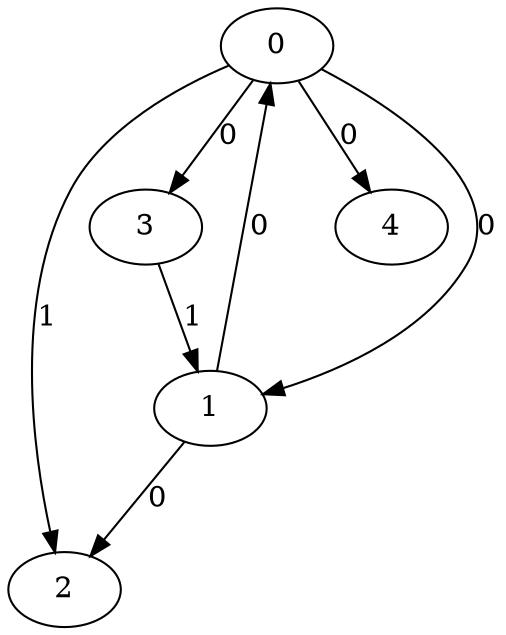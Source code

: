 // Source:94 Canonical: -1 0 1 0 0 0 -1 0 -1 -1 -1 -1 -1 -1 -1 -1 1 -1 -1 -1 -1 -1 -1 -1 -1
digraph HRA_from_94_graph_000 {
  0 -> 1 [label="0"];
  0 -> 2 [label="1"];
  0 -> 3 [label="0"];
  1 -> 0 [label="0"];
  1 -> 2 [label="0"];
  3 -> 1 [label="1"];
  0 -> 4 [label="0"];
}

// Source:94 Canonical: -1 0 1 0 0 0 -1 0 -1 -1 -1 -1 -1 -1 -1 -1 1 -1 -1 -1 0 -1 -1 -1 -1
digraph HRA_from_94_graph_001 {
  0 -> 1 [label="0"];
  0 -> 2 [label="1"];
  0 -> 3 [label="0"];
  1 -> 0 [label="0"];
  1 -> 2 [label="0"];
  3 -> 1 [label="1"];
  0 -> 4 [label="0"];
  4 -> 0 [label="0"];
}

// Source:94 Canonical: -1 0 1 0 -1 0 -1 0 -1 0 -1 -1 -1 -1 -1 -1 1 -1 -1 -1 -1 -1 -1 -1 -1
digraph HRA_from_94_graph_002 {
  0 -> 1 [label="0"];
  0 -> 2 [label="1"];
  0 -> 3 [label="0"];
  1 -> 0 [label="0"];
  1 -> 2 [label="0"];
  3 -> 1 [label="1"];
  1 -> 4 [label="0"];
}

// Source:94 Canonical: -1 0 1 0 0 0 -1 0 -1 0 -1 -1 -1 -1 -1 -1 1 -1 -1 -1 -1 -1 -1 -1 -1
digraph HRA_from_94_graph_003 {
  0 -> 1 [label="0"];
  0 -> 2 [label="1"];
  0 -> 3 [label="0"];
  1 -> 0 [label="0"];
  1 -> 2 [label="0"];
  3 -> 1 [label="1"];
  0 -> 4 [label="0"];
  1 -> 4 [label="0"];
}

// Source:94 Canonical: -1 0 1 0 -1 0 -1 0 -1 0 -1 -1 -1 -1 -1 -1 1 -1 -1 -1 0 -1 -1 -1 -1
digraph HRA_from_94_graph_004 {
  0 -> 1 [label="0"];
  0 -> 2 [label="1"];
  0 -> 3 [label="0"];
  1 -> 0 [label="0"];
  1 -> 2 [label="0"];
  3 -> 1 [label="1"];
  4 -> 0 [label="0"];
  1 -> 4 [label="0"];
}

// Source:94 Canonical: -1 0 1 0 0 0 -1 0 -1 0 -1 -1 -1 -1 -1 -1 1 -1 -1 -1 0 -1 -1 -1 -1
digraph HRA_from_94_graph_005 {
  0 -> 1 [label="0"];
  0 -> 2 [label="1"];
  0 -> 3 [label="0"];
  1 -> 0 [label="0"];
  1 -> 2 [label="0"];
  3 -> 1 [label="1"];
  0 -> 4 [label="0"];
  4 -> 0 [label="0"];
  1 -> 4 [label="0"];
}

// Source:94 Canonical: -1 0 1 0 0 0 -1 0 -1 -1 -1 -1 -1 -1 -1 -1 1 -1 -1 -1 -1 0 -1 -1 -1
digraph HRA_from_94_graph_006 {
  0 -> 1 [label="0"];
  0 -> 2 [label="1"];
  0 -> 3 [label="0"];
  1 -> 0 [label="0"];
  1 -> 2 [label="0"];
  3 -> 1 [label="1"];
  0 -> 4 [label="0"];
  4 -> 1 [label="0"];
}

// Source:94 Canonical: -1 0 1 0 0 0 -1 0 -1 -1 -1 -1 -1 -1 -1 -1 1 -1 -1 -1 0 0 -1 -1 -1
digraph HRA_from_94_graph_007 {
  0 -> 1 [label="0"];
  0 -> 2 [label="1"];
  0 -> 3 [label="0"];
  1 -> 0 [label="0"];
  1 -> 2 [label="0"];
  3 -> 1 [label="1"];
  0 -> 4 [label="0"];
  4 -> 0 [label="0"];
  4 -> 1 [label="0"];
}

// Source:94 Canonical: -1 0 1 0 -1 0 -1 0 -1 0 -1 -1 -1 -1 -1 -1 1 -1 -1 -1 -1 0 -1 -1 -1
digraph HRA_from_94_graph_008 {
  0 -> 1 [label="0"];
  0 -> 2 [label="1"];
  0 -> 3 [label="0"];
  1 -> 0 [label="0"];
  1 -> 2 [label="0"];
  3 -> 1 [label="1"];
  1 -> 4 [label="0"];
  4 -> 1 [label="0"];
}

// Source:94 Canonical: -1 0 1 0 0 0 -1 0 -1 0 -1 -1 -1 -1 -1 -1 1 -1 -1 -1 -1 0 -1 -1 -1
digraph HRA_from_94_graph_009 {
  0 -> 1 [label="0"];
  0 -> 2 [label="1"];
  0 -> 3 [label="0"];
  1 -> 0 [label="0"];
  1 -> 2 [label="0"];
  3 -> 1 [label="1"];
  0 -> 4 [label="0"];
  1 -> 4 [label="0"];
  4 -> 1 [label="0"];
}

// Source:94 Canonical: -1 0 1 0 -1 0 -1 0 -1 0 -1 -1 -1 -1 -1 -1 1 -1 -1 -1 0 0 -1 -1 -1
digraph HRA_from_94_graph_010 {
  0 -> 1 [label="0"];
  0 -> 2 [label="1"];
  0 -> 3 [label="0"];
  1 -> 0 [label="0"];
  1 -> 2 [label="0"];
  3 -> 1 [label="1"];
  4 -> 0 [label="0"];
  1 -> 4 [label="0"];
  4 -> 1 [label="0"];
}

// Source:94 Canonical: -1 0 1 0 0 0 -1 0 -1 0 -1 -1 -1 -1 -1 -1 1 -1 -1 -1 0 0 -1 -1 -1
digraph HRA_from_94_graph_011 {
  0 -> 1 [label="0"];
  0 -> 2 [label="1"];
  0 -> 3 [label="0"];
  1 -> 0 [label="0"];
  1 -> 2 [label="0"];
  3 -> 1 [label="1"];
  0 -> 4 [label="0"];
  4 -> 0 [label="0"];
  1 -> 4 [label="0"];
  4 -> 1 [label="0"];
}

// Source:94 Canonical: -1 0 1 0 -1 0 -1 0 -1 -1 -1 -1 -1 -1 0 -1 1 -1 -1 -1 -1 -1 -1 -1 -1
digraph HRA_from_94_graph_012 {
  0 -> 1 [label="0"];
  0 -> 2 [label="1"];
  0 -> 3 [label="0"];
  1 -> 0 [label="0"];
  1 -> 2 [label="0"];
  3 -> 1 [label="1"];
  2 -> 4 [label="0"];
}

// Source:94 Canonical: -1 0 1 0 0 0 -1 0 -1 -1 -1 -1 -1 -1 0 -1 1 -1 -1 -1 -1 -1 -1 -1 -1
digraph HRA_from_94_graph_013 {
  0 -> 1 [label="0"];
  0 -> 2 [label="1"];
  0 -> 3 [label="0"];
  1 -> 0 [label="0"];
  1 -> 2 [label="0"];
  3 -> 1 [label="1"];
  0 -> 4 [label="0"];
  2 -> 4 [label="0"];
}

// Source:94 Canonical: -1 0 1 0 -1 0 -1 0 -1 -1 -1 -1 -1 -1 0 -1 1 -1 -1 -1 0 -1 -1 -1 -1
digraph HRA_from_94_graph_014 {
  0 -> 1 [label="0"];
  0 -> 2 [label="1"];
  0 -> 3 [label="0"];
  1 -> 0 [label="0"];
  1 -> 2 [label="0"];
  3 -> 1 [label="1"];
  4 -> 0 [label="0"];
  2 -> 4 [label="0"];
}

// Source:94 Canonical: -1 0 1 0 0 0 -1 0 -1 -1 -1 -1 -1 -1 0 -1 1 -1 -1 -1 0 -1 -1 -1 -1
digraph HRA_from_94_graph_015 {
  0 -> 1 [label="0"];
  0 -> 2 [label="1"];
  0 -> 3 [label="0"];
  1 -> 0 [label="0"];
  1 -> 2 [label="0"];
  3 -> 1 [label="1"];
  0 -> 4 [label="0"];
  4 -> 0 [label="0"];
  2 -> 4 [label="0"];
}

// Source:94 Canonical: -1 0 1 0 -1 0 -1 0 -1 0 -1 -1 -1 -1 0 -1 1 -1 -1 -1 -1 -1 -1 -1 -1
digraph HRA_from_94_graph_016 {
  0 -> 1 [label="0"];
  0 -> 2 [label="1"];
  0 -> 3 [label="0"];
  1 -> 0 [label="0"];
  1 -> 2 [label="0"];
  3 -> 1 [label="1"];
  1 -> 4 [label="0"];
  2 -> 4 [label="0"];
}

// Source:94 Canonical: -1 0 1 0 0 0 -1 0 -1 0 -1 -1 -1 -1 0 -1 1 -1 -1 -1 -1 -1 -1 -1 -1
digraph HRA_from_94_graph_017 {
  0 -> 1 [label="0"];
  0 -> 2 [label="1"];
  0 -> 3 [label="0"];
  1 -> 0 [label="0"];
  1 -> 2 [label="0"];
  3 -> 1 [label="1"];
  0 -> 4 [label="0"];
  1 -> 4 [label="0"];
  2 -> 4 [label="0"];
}

// Source:94 Canonical: -1 0 1 0 -1 0 -1 0 -1 0 -1 -1 -1 -1 0 -1 1 -1 -1 -1 0 -1 -1 -1 -1
digraph HRA_from_94_graph_018 {
  0 -> 1 [label="0"];
  0 -> 2 [label="1"];
  0 -> 3 [label="0"];
  1 -> 0 [label="0"];
  1 -> 2 [label="0"];
  3 -> 1 [label="1"];
  4 -> 0 [label="0"];
  1 -> 4 [label="0"];
  2 -> 4 [label="0"];
}

// Source:94 Canonical: -1 0 1 0 0 0 -1 0 -1 0 -1 -1 -1 -1 0 -1 1 -1 -1 -1 0 -1 -1 -1 -1
digraph HRA_from_94_graph_019 {
  0 -> 1 [label="0"];
  0 -> 2 [label="1"];
  0 -> 3 [label="0"];
  1 -> 0 [label="0"];
  1 -> 2 [label="0"];
  3 -> 1 [label="1"];
  0 -> 4 [label="0"];
  4 -> 0 [label="0"];
  1 -> 4 [label="0"];
  2 -> 4 [label="0"];
}

// Source:94 Canonical: -1 0 1 0 -1 0 -1 0 -1 -1 -1 -1 -1 -1 0 -1 1 -1 -1 -1 -1 0 -1 -1 -1
digraph HRA_from_94_graph_020 {
  0 -> 1 [label="0"];
  0 -> 2 [label="1"];
  0 -> 3 [label="0"];
  1 -> 0 [label="0"];
  1 -> 2 [label="0"];
  3 -> 1 [label="1"];
  4 -> 1 [label="0"];
  2 -> 4 [label="0"];
}

// Source:94 Canonical: -1 0 1 0 0 0 -1 0 -1 -1 -1 -1 -1 -1 0 -1 1 -1 -1 -1 -1 0 -1 -1 -1
digraph HRA_from_94_graph_021 {
  0 -> 1 [label="0"];
  0 -> 2 [label="1"];
  0 -> 3 [label="0"];
  1 -> 0 [label="0"];
  1 -> 2 [label="0"];
  3 -> 1 [label="1"];
  0 -> 4 [label="0"];
  4 -> 1 [label="0"];
  2 -> 4 [label="0"];
}

// Source:94 Canonical: -1 0 1 0 -1 0 -1 0 -1 -1 -1 -1 -1 -1 0 -1 1 -1 -1 -1 0 0 -1 -1 -1
digraph HRA_from_94_graph_022 {
  0 -> 1 [label="0"];
  0 -> 2 [label="1"];
  0 -> 3 [label="0"];
  1 -> 0 [label="0"];
  1 -> 2 [label="0"];
  3 -> 1 [label="1"];
  4 -> 0 [label="0"];
  4 -> 1 [label="0"];
  2 -> 4 [label="0"];
}

// Source:94 Canonical: -1 0 1 0 0 0 -1 0 -1 -1 -1 -1 -1 -1 0 -1 1 -1 -1 -1 0 0 -1 -1 -1
digraph HRA_from_94_graph_023 {
  0 -> 1 [label="0"];
  0 -> 2 [label="1"];
  0 -> 3 [label="0"];
  1 -> 0 [label="0"];
  1 -> 2 [label="0"];
  3 -> 1 [label="1"];
  0 -> 4 [label="0"];
  4 -> 0 [label="0"];
  4 -> 1 [label="0"];
  2 -> 4 [label="0"];
}

// Source:94 Canonical: -1 0 1 0 -1 0 -1 0 -1 0 -1 -1 -1 -1 0 -1 1 -1 -1 -1 -1 0 -1 -1 -1
digraph HRA_from_94_graph_024 {
  0 -> 1 [label="0"];
  0 -> 2 [label="1"];
  0 -> 3 [label="0"];
  1 -> 0 [label="0"];
  1 -> 2 [label="0"];
  3 -> 1 [label="1"];
  1 -> 4 [label="0"];
  4 -> 1 [label="0"];
  2 -> 4 [label="0"];
}

// Source:94 Canonical: -1 0 1 0 0 0 -1 0 -1 0 -1 -1 -1 -1 0 -1 1 -1 -1 -1 -1 0 -1 -1 -1
digraph HRA_from_94_graph_025 {
  0 -> 1 [label="0"];
  0 -> 2 [label="1"];
  0 -> 3 [label="0"];
  1 -> 0 [label="0"];
  1 -> 2 [label="0"];
  3 -> 1 [label="1"];
  0 -> 4 [label="0"];
  1 -> 4 [label="0"];
  4 -> 1 [label="0"];
  2 -> 4 [label="0"];
}

// Source:94 Canonical: -1 0 1 0 -1 0 -1 0 -1 0 -1 -1 -1 -1 0 -1 1 -1 -1 -1 0 0 -1 -1 -1
digraph HRA_from_94_graph_026 {
  0 -> 1 [label="0"];
  0 -> 2 [label="1"];
  0 -> 3 [label="0"];
  1 -> 0 [label="0"];
  1 -> 2 [label="0"];
  3 -> 1 [label="1"];
  4 -> 0 [label="0"];
  1 -> 4 [label="0"];
  4 -> 1 [label="0"];
  2 -> 4 [label="0"];
}

// Source:94 Canonical: -1 0 1 0 0 0 -1 0 -1 0 -1 -1 -1 -1 0 -1 1 -1 -1 -1 0 0 -1 -1 -1
digraph HRA_from_94_graph_027 {
  0 -> 1 [label="0"];
  0 -> 2 [label="1"];
  0 -> 3 [label="0"];
  1 -> 0 [label="0"];
  1 -> 2 [label="0"];
  3 -> 1 [label="1"];
  0 -> 4 [label="0"];
  4 -> 0 [label="0"];
  1 -> 4 [label="0"];
  4 -> 1 [label="0"];
  2 -> 4 [label="0"];
}

// Source:94 Canonical: -1 0 1 0 0 0 -1 0 -1 -1 -1 -1 -1 -1 -1 -1 1 -1 -1 -1 -1 -1 0 -1 -1
digraph HRA_from_94_graph_028 {
  0 -> 1 [label="0"];
  0 -> 2 [label="1"];
  0 -> 3 [label="0"];
  1 -> 0 [label="0"];
  1 -> 2 [label="0"];
  3 -> 1 [label="1"];
  0 -> 4 [label="0"];
  4 -> 2 [label="0"];
}

// Source:94 Canonical: -1 0 1 0 0 0 -1 0 -1 -1 -1 -1 -1 -1 -1 -1 1 -1 -1 -1 0 -1 0 -1 -1
digraph HRA_from_94_graph_029 {
  0 -> 1 [label="0"];
  0 -> 2 [label="1"];
  0 -> 3 [label="0"];
  1 -> 0 [label="0"];
  1 -> 2 [label="0"];
  3 -> 1 [label="1"];
  0 -> 4 [label="0"];
  4 -> 0 [label="0"];
  4 -> 2 [label="0"];
}

// Source:94 Canonical: -1 0 1 0 -1 0 -1 0 -1 0 -1 -1 -1 -1 -1 -1 1 -1 -1 -1 -1 -1 0 -1 -1
digraph HRA_from_94_graph_030 {
  0 -> 1 [label="0"];
  0 -> 2 [label="1"];
  0 -> 3 [label="0"];
  1 -> 0 [label="0"];
  1 -> 2 [label="0"];
  3 -> 1 [label="1"];
  1 -> 4 [label="0"];
  4 -> 2 [label="0"];
}

// Source:94 Canonical: -1 0 1 0 0 0 -1 0 -1 0 -1 -1 -1 -1 -1 -1 1 -1 -1 -1 -1 -1 0 -1 -1
digraph HRA_from_94_graph_031 {
  0 -> 1 [label="0"];
  0 -> 2 [label="1"];
  0 -> 3 [label="0"];
  1 -> 0 [label="0"];
  1 -> 2 [label="0"];
  3 -> 1 [label="1"];
  0 -> 4 [label="0"];
  1 -> 4 [label="0"];
  4 -> 2 [label="0"];
}

// Source:94 Canonical: -1 0 1 0 -1 0 -1 0 -1 0 -1 -1 -1 -1 -1 -1 1 -1 -1 -1 0 -1 0 -1 -1
digraph HRA_from_94_graph_032 {
  0 -> 1 [label="0"];
  0 -> 2 [label="1"];
  0 -> 3 [label="0"];
  1 -> 0 [label="0"];
  1 -> 2 [label="0"];
  3 -> 1 [label="1"];
  4 -> 0 [label="0"];
  1 -> 4 [label="0"];
  4 -> 2 [label="0"];
}

// Source:94 Canonical: -1 0 1 0 0 0 -1 0 -1 0 -1 -1 -1 -1 -1 -1 1 -1 -1 -1 0 -1 0 -1 -1
digraph HRA_from_94_graph_033 {
  0 -> 1 [label="0"];
  0 -> 2 [label="1"];
  0 -> 3 [label="0"];
  1 -> 0 [label="0"];
  1 -> 2 [label="0"];
  3 -> 1 [label="1"];
  0 -> 4 [label="0"];
  4 -> 0 [label="0"];
  1 -> 4 [label="0"];
  4 -> 2 [label="0"];
}

// Source:94 Canonical: -1 0 1 0 0 0 -1 0 -1 -1 -1 -1 -1 -1 -1 -1 1 -1 -1 -1 -1 0 0 -1 -1
digraph HRA_from_94_graph_034 {
  0 -> 1 [label="0"];
  0 -> 2 [label="1"];
  0 -> 3 [label="0"];
  1 -> 0 [label="0"];
  1 -> 2 [label="0"];
  3 -> 1 [label="1"];
  0 -> 4 [label="0"];
  4 -> 1 [label="0"];
  4 -> 2 [label="0"];
}

// Source:94 Canonical: -1 0 1 0 0 0 -1 0 -1 -1 -1 -1 -1 -1 -1 -1 1 -1 -1 -1 0 0 0 -1 -1
digraph HRA_from_94_graph_035 {
  0 -> 1 [label="0"];
  0 -> 2 [label="1"];
  0 -> 3 [label="0"];
  1 -> 0 [label="0"];
  1 -> 2 [label="0"];
  3 -> 1 [label="1"];
  0 -> 4 [label="0"];
  4 -> 0 [label="0"];
  4 -> 1 [label="0"];
  4 -> 2 [label="0"];
}

// Source:94 Canonical: -1 0 1 0 -1 0 -1 0 -1 0 -1 -1 -1 -1 -1 -1 1 -1 -1 -1 -1 0 0 -1 -1
digraph HRA_from_94_graph_036 {
  0 -> 1 [label="0"];
  0 -> 2 [label="1"];
  0 -> 3 [label="0"];
  1 -> 0 [label="0"];
  1 -> 2 [label="0"];
  3 -> 1 [label="1"];
  1 -> 4 [label="0"];
  4 -> 1 [label="0"];
  4 -> 2 [label="0"];
}

// Source:94 Canonical: -1 0 1 0 0 0 -1 0 -1 0 -1 -1 -1 -1 -1 -1 1 -1 -1 -1 -1 0 0 -1 -1
digraph HRA_from_94_graph_037 {
  0 -> 1 [label="0"];
  0 -> 2 [label="1"];
  0 -> 3 [label="0"];
  1 -> 0 [label="0"];
  1 -> 2 [label="0"];
  3 -> 1 [label="1"];
  0 -> 4 [label="0"];
  1 -> 4 [label="0"];
  4 -> 1 [label="0"];
  4 -> 2 [label="0"];
}

// Source:94 Canonical: -1 0 1 0 -1 0 -1 0 -1 0 -1 -1 -1 -1 -1 -1 1 -1 -1 -1 0 0 0 -1 -1
digraph HRA_from_94_graph_038 {
  0 -> 1 [label="0"];
  0 -> 2 [label="1"];
  0 -> 3 [label="0"];
  1 -> 0 [label="0"];
  1 -> 2 [label="0"];
  3 -> 1 [label="1"];
  4 -> 0 [label="0"];
  1 -> 4 [label="0"];
  4 -> 1 [label="0"];
  4 -> 2 [label="0"];
}

// Source:94 Canonical: -1 0 1 0 0 0 -1 0 -1 0 -1 -1 -1 -1 -1 -1 1 -1 -1 -1 0 0 0 -1 -1
digraph HRA_from_94_graph_039 {
  0 -> 1 [label="0"];
  0 -> 2 [label="1"];
  0 -> 3 [label="0"];
  1 -> 0 [label="0"];
  1 -> 2 [label="0"];
  3 -> 1 [label="1"];
  0 -> 4 [label="0"];
  4 -> 0 [label="0"];
  1 -> 4 [label="0"];
  4 -> 1 [label="0"];
  4 -> 2 [label="0"];
}

// Source:94 Canonical: -1 0 1 0 -1 0 -1 0 -1 -1 -1 -1 -1 -1 0 -1 1 -1 -1 -1 -1 -1 0 -1 -1
digraph HRA_from_94_graph_040 {
  0 -> 1 [label="0"];
  0 -> 2 [label="1"];
  0 -> 3 [label="0"];
  1 -> 0 [label="0"];
  1 -> 2 [label="0"];
  3 -> 1 [label="1"];
  2 -> 4 [label="0"];
  4 -> 2 [label="0"];
}

// Source:94 Canonical: -1 0 1 0 0 0 -1 0 -1 -1 -1 -1 -1 -1 0 -1 1 -1 -1 -1 -1 -1 0 -1 -1
digraph HRA_from_94_graph_041 {
  0 -> 1 [label="0"];
  0 -> 2 [label="1"];
  0 -> 3 [label="0"];
  1 -> 0 [label="0"];
  1 -> 2 [label="0"];
  3 -> 1 [label="1"];
  0 -> 4 [label="0"];
  2 -> 4 [label="0"];
  4 -> 2 [label="0"];
}

// Source:94 Canonical: -1 0 1 0 -1 0 -1 0 -1 -1 -1 -1 -1 -1 0 -1 1 -1 -1 -1 0 -1 0 -1 -1
digraph HRA_from_94_graph_042 {
  0 -> 1 [label="0"];
  0 -> 2 [label="1"];
  0 -> 3 [label="0"];
  1 -> 0 [label="0"];
  1 -> 2 [label="0"];
  3 -> 1 [label="1"];
  4 -> 0 [label="0"];
  2 -> 4 [label="0"];
  4 -> 2 [label="0"];
}

// Source:94 Canonical: -1 0 1 0 0 0 -1 0 -1 -1 -1 -1 -1 -1 0 -1 1 -1 -1 -1 0 -1 0 -1 -1
digraph HRA_from_94_graph_043 {
  0 -> 1 [label="0"];
  0 -> 2 [label="1"];
  0 -> 3 [label="0"];
  1 -> 0 [label="0"];
  1 -> 2 [label="0"];
  3 -> 1 [label="1"];
  0 -> 4 [label="0"];
  4 -> 0 [label="0"];
  2 -> 4 [label="0"];
  4 -> 2 [label="0"];
}

// Source:94 Canonical: -1 0 1 0 -1 0 -1 0 -1 0 -1 -1 -1 -1 0 -1 1 -1 -1 -1 -1 -1 0 -1 -1
digraph HRA_from_94_graph_044 {
  0 -> 1 [label="0"];
  0 -> 2 [label="1"];
  0 -> 3 [label="0"];
  1 -> 0 [label="0"];
  1 -> 2 [label="0"];
  3 -> 1 [label="1"];
  1 -> 4 [label="0"];
  2 -> 4 [label="0"];
  4 -> 2 [label="0"];
}

// Source:94 Canonical: -1 0 1 0 0 0 -1 0 -1 0 -1 -1 -1 -1 0 -1 1 -1 -1 -1 -1 -1 0 -1 -1
digraph HRA_from_94_graph_045 {
  0 -> 1 [label="0"];
  0 -> 2 [label="1"];
  0 -> 3 [label="0"];
  1 -> 0 [label="0"];
  1 -> 2 [label="0"];
  3 -> 1 [label="1"];
  0 -> 4 [label="0"];
  1 -> 4 [label="0"];
  2 -> 4 [label="0"];
  4 -> 2 [label="0"];
}

// Source:94 Canonical: -1 0 1 0 -1 0 -1 0 -1 0 -1 -1 -1 -1 0 -1 1 -1 -1 -1 0 -1 0 -1 -1
digraph HRA_from_94_graph_046 {
  0 -> 1 [label="0"];
  0 -> 2 [label="1"];
  0 -> 3 [label="0"];
  1 -> 0 [label="0"];
  1 -> 2 [label="0"];
  3 -> 1 [label="1"];
  4 -> 0 [label="0"];
  1 -> 4 [label="0"];
  2 -> 4 [label="0"];
  4 -> 2 [label="0"];
}

// Source:94 Canonical: -1 0 1 0 0 0 -1 0 -1 0 -1 -1 -1 -1 0 -1 1 -1 -1 -1 0 -1 0 -1 -1
digraph HRA_from_94_graph_047 {
  0 -> 1 [label="0"];
  0 -> 2 [label="1"];
  0 -> 3 [label="0"];
  1 -> 0 [label="0"];
  1 -> 2 [label="0"];
  3 -> 1 [label="1"];
  0 -> 4 [label="0"];
  4 -> 0 [label="0"];
  1 -> 4 [label="0"];
  2 -> 4 [label="0"];
  4 -> 2 [label="0"];
}

// Source:94 Canonical: -1 0 1 0 -1 0 -1 0 -1 -1 -1 -1 -1 -1 0 -1 1 -1 -1 -1 -1 0 0 -1 -1
digraph HRA_from_94_graph_048 {
  0 -> 1 [label="0"];
  0 -> 2 [label="1"];
  0 -> 3 [label="0"];
  1 -> 0 [label="0"];
  1 -> 2 [label="0"];
  3 -> 1 [label="1"];
  4 -> 1 [label="0"];
  2 -> 4 [label="0"];
  4 -> 2 [label="0"];
}

// Source:94 Canonical: -1 0 1 0 0 0 -1 0 -1 -1 -1 -1 -1 -1 0 -1 1 -1 -1 -1 -1 0 0 -1 -1
digraph HRA_from_94_graph_049 {
  0 -> 1 [label="0"];
  0 -> 2 [label="1"];
  0 -> 3 [label="0"];
  1 -> 0 [label="0"];
  1 -> 2 [label="0"];
  3 -> 1 [label="1"];
  0 -> 4 [label="0"];
  4 -> 1 [label="0"];
  2 -> 4 [label="0"];
  4 -> 2 [label="0"];
}

// Source:94 Canonical: -1 0 1 0 -1 0 -1 0 -1 -1 -1 -1 -1 -1 0 -1 1 -1 -1 -1 0 0 0 -1 -1
digraph HRA_from_94_graph_050 {
  0 -> 1 [label="0"];
  0 -> 2 [label="1"];
  0 -> 3 [label="0"];
  1 -> 0 [label="0"];
  1 -> 2 [label="0"];
  3 -> 1 [label="1"];
  4 -> 0 [label="0"];
  4 -> 1 [label="0"];
  2 -> 4 [label="0"];
  4 -> 2 [label="0"];
}

// Source:94 Canonical: -1 0 1 0 0 0 -1 0 -1 -1 -1 -1 -1 -1 0 -1 1 -1 -1 -1 0 0 0 -1 -1
digraph HRA_from_94_graph_051 {
  0 -> 1 [label="0"];
  0 -> 2 [label="1"];
  0 -> 3 [label="0"];
  1 -> 0 [label="0"];
  1 -> 2 [label="0"];
  3 -> 1 [label="1"];
  0 -> 4 [label="0"];
  4 -> 0 [label="0"];
  4 -> 1 [label="0"];
  2 -> 4 [label="0"];
  4 -> 2 [label="0"];
}

// Source:94 Canonical: -1 0 1 0 -1 0 -1 0 -1 0 -1 -1 -1 -1 0 -1 1 -1 -1 -1 -1 0 0 -1 -1
digraph HRA_from_94_graph_052 {
  0 -> 1 [label="0"];
  0 -> 2 [label="1"];
  0 -> 3 [label="0"];
  1 -> 0 [label="0"];
  1 -> 2 [label="0"];
  3 -> 1 [label="1"];
  1 -> 4 [label="0"];
  4 -> 1 [label="0"];
  2 -> 4 [label="0"];
  4 -> 2 [label="0"];
}

// Source:94 Canonical: -1 0 1 0 0 0 -1 0 -1 0 -1 -1 -1 -1 0 -1 1 -1 -1 -1 -1 0 0 -1 -1
digraph HRA_from_94_graph_053 {
  0 -> 1 [label="0"];
  0 -> 2 [label="1"];
  0 -> 3 [label="0"];
  1 -> 0 [label="0"];
  1 -> 2 [label="0"];
  3 -> 1 [label="1"];
  0 -> 4 [label="0"];
  1 -> 4 [label="0"];
  4 -> 1 [label="0"];
  2 -> 4 [label="0"];
  4 -> 2 [label="0"];
}

// Source:94 Canonical: -1 0 1 0 -1 0 -1 0 -1 0 -1 -1 -1 -1 0 -1 1 -1 -1 -1 0 0 0 -1 -1
digraph HRA_from_94_graph_054 {
  0 -> 1 [label="0"];
  0 -> 2 [label="1"];
  0 -> 3 [label="0"];
  1 -> 0 [label="0"];
  1 -> 2 [label="0"];
  3 -> 1 [label="1"];
  4 -> 0 [label="0"];
  1 -> 4 [label="0"];
  4 -> 1 [label="0"];
  2 -> 4 [label="0"];
  4 -> 2 [label="0"];
}

// Source:94 Canonical: -1 0 1 0 0 0 -1 0 -1 0 -1 -1 -1 -1 0 -1 1 -1 -1 -1 0 0 0 -1 -1
digraph HRA_from_94_graph_055 {
  0 -> 1 [label="0"];
  0 -> 2 [label="1"];
  0 -> 3 [label="0"];
  1 -> 0 [label="0"];
  1 -> 2 [label="0"];
  3 -> 1 [label="1"];
  0 -> 4 [label="0"];
  4 -> 0 [label="0"];
  1 -> 4 [label="0"];
  4 -> 1 [label="0"];
  2 -> 4 [label="0"];
  4 -> 2 [label="0"];
}

// Source:94 Canonical: -1 0 1 0 -1 0 -1 0 -1 -1 -1 -1 -1 -1 -1 -1 1 -1 -1 0 -1 -1 -1 -1 -1
digraph HRA_from_94_graph_056 {
  0 -> 1 [label="0"];
  0 -> 2 [label="1"];
  0 -> 3 [label="0"];
  1 -> 0 [label="0"];
  1 -> 2 [label="0"];
  3 -> 1 [label="1"];
  3 -> 4 [label="0"];
}

// Source:94 Canonical: -1 0 1 0 0 0 -1 0 -1 -1 -1 -1 -1 -1 -1 -1 1 -1 -1 0 -1 -1 -1 -1 -1
digraph HRA_from_94_graph_057 {
  0 -> 1 [label="0"];
  0 -> 2 [label="1"];
  0 -> 3 [label="0"];
  1 -> 0 [label="0"];
  1 -> 2 [label="0"];
  3 -> 1 [label="1"];
  0 -> 4 [label="0"];
  3 -> 4 [label="0"];
}

// Source:94 Canonical: -1 0 1 0 -1 0 -1 0 -1 -1 -1 -1 -1 -1 -1 -1 1 -1 -1 0 0 -1 -1 -1 -1
digraph HRA_from_94_graph_058 {
  0 -> 1 [label="0"];
  0 -> 2 [label="1"];
  0 -> 3 [label="0"];
  1 -> 0 [label="0"];
  1 -> 2 [label="0"];
  3 -> 1 [label="1"];
  4 -> 0 [label="0"];
  3 -> 4 [label="0"];
}

// Source:94 Canonical: -1 0 1 0 0 0 -1 0 -1 -1 -1 -1 -1 -1 -1 -1 1 -1 -1 0 0 -1 -1 -1 -1
digraph HRA_from_94_graph_059 {
  0 -> 1 [label="0"];
  0 -> 2 [label="1"];
  0 -> 3 [label="0"];
  1 -> 0 [label="0"];
  1 -> 2 [label="0"];
  3 -> 1 [label="1"];
  0 -> 4 [label="0"];
  4 -> 0 [label="0"];
  3 -> 4 [label="0"];
}

// Source:94 Canonical: -1 0 1 0 -1 0 -1 0 -1 0 -1 -1 -1 -1 -1 -1 1 -1 -1 0 -1 -1 -1 -1 -1
digraph HRA_from_94_graph_060 {
  0 -> 1 [label="0"];
  0 -> 2 [label="1"];
  0 -> 3 [label="0"];
  1 -> 0 [label="0"];
  1 -> 2 [label="0"];
  3 -> 1 [label="1"];
  1 -> 4 [label="0"];
  3 -> 4 [label="0"];
}

// Source:94 Canonical: -1 0 1 0 0 0 -1 0 -1 0 -1 -1 -1 -1 -1 -1 1 -1 -1 0 -1 -1 -1 -1 -1
digraph HRA_from_94_graph_061 {
  0 -> 1 [label="0"];
  0 -> 2 [label="1"];
  0 -> 3 [label="0"];
  1 -> 0 [label="0"];
  1 -> 2 [label="0"];
  3 -> 1 [label="1"];
  0 -> 4 [label="0"];
  1 -> 4 [label="0"];
  3 -> 4 [label="0"];
}

// Source:94 Canonical: -1 0 1 0 -1 0 -1 0 -1 0 -1 -1 -1 -1 -1 -1 1 -1 -1 0 0 -1 -1 -1 -1
digraph HRA_from_94_graph_062 {
  0 -> 1 [label="0"];
  0 -> 2 [label="1"];
  0 -> 3 [label="0"];
  1 -> 0 [label="0"];
  1 -> 2 [label="0"];
  3 -> 1 [label="1"];
  4 -> 0 [label="0"];
  1 -> 4 [label="0"];
  3 -> 4 [label="0"];
}

// Source:94 Canonical: -1 0 1 0 0 0 -1 0 -1 0 -1 -1 -1 -1 -1 -1 1 -1 -1 0 0 -1 -1 -1 -1
digraph HRA_from_94_graph_063 {
  0 -> 1 [label="0"];
  0 -> 2 [label="1"];
  0 -> 3 [label="0"];
  1 -> 0 [label="0"];
  1 -> 2 [label="0"];
  3 -> 1 [label="1"];
  0 -> 4 [label="0"];
  4 -> 0 [label="0"];
  1 -> 4 [label="0"];
  3 -> 4 [label="0"];
}

// Source:94 Canonical: -1 0 1 0 -1 0 -1 0 -1 -1 -1 -1 -1 -1 -1 -1 1 -1 -1 0 -1 0 -1 -1 -1
digraph HRA_from_94_graph_064 {
  0 -> 1 [label="0"];
  0 -> 2 [label="1"];
  0 -> 3 [label="0"];
  1 -> 0 [label="0"];
  1 -> 2 [label="0"];
  3 -> 1 [label="1"];
  4 -> 1 [label="0"];
  3 -> 4 [label="0"];
}

// Source:94 Canonical: -1 0 1 0 0 0 -1 0 -1 -1 -1 -1 -1 -1 -1 -1 1 -1 -1 0 -1 0 -1 -1 -1
digraph HRA_from_94_graph_065 {
  0 -> 1 [label="0"];
  0 -> 2 [label="1"];
  0 -> 3 [label="0"];
  1 -> 0 [label="0"];
  1 -> 2 [label="0"];
  3 -> 1 [label="1"];
  0 -> 4 [label="0"];
  4 -> 1 [label="0"];
  3 -> 4 [label="0"];
}

// Source:94 Canonical: -1 0 1 0 -1 0 -1 0 -1 -1 -1 -1 -1 -1 -1 -1 1 -1 -1 0 0 0 -1 -1 -1
digraph HRA_from_94_graph_066 {
  0 -> 1 [label="0"];
  0 -> 2 [label="1"];
  0 -> 3 [label="0"];
  1 -> 0 [label="0"];
  1 -> 2 [label="0"];
  3 -> 1 [label="1"];
  4 -> 0 [label="0"];
  4 -> 1 [label="0"];
  3 -> 4 [label="0"];
}

// Source:94 Canonical: -1 0 1 0 0 0 -1 0 -1 -1 -1 -1 -1 -1 -1 -1 1 -1 -1 0 0 0 -1 -1 -1
digraph HRA_from_94_graph_067 {
  0 -> 1 [label="0"];
  0 -> 2 [label="1"];
  0 -> 3 [label="0"];
  1 -> 0 [label="0"];
  1 -> 2 [label="0"];
  3 -> 1 [label="1"];
  0 -> 4 [label="0"];
  4 -> 0 [label="0"];
  4 -> 1 [label="0"];
  3 -> 4 [label="0"];
}

// Source:94 Canonical: -1 0 1 0 -1 0 -1 0 -1 0 -1 -1 -1 -1 -1 -1 1 -1 -1 0 -1 0 -1 -1 -1
digraph HRA_from_94_graph_068 {
  0 -> 1 [label="0"];
  0 -> 2 [label="1"];
  0 -> 3 [label="0"];
  1 -> 0 [label="0"];
  1 -> 2 [label="0"];
  3 -> 1 [label="1"];
  1 -> 4 [label="0"];
  4 -> 1 [label="0"];
  3 -> 4 [label="0"];
}

// Source:94 Canonical: -1 0 1 0 0 0 -1 0 -1 0 -1 -1 -1 -1 -1 -1 1 -1 -1 0 -1 0 -1 -1 -1
digraph HRA_from_94_graph_069 {
  0 -> 1 [label="0"];
  0 -> 2 [label="1"];
  0 -> 3 [label="0"];
  1 -> 0 [label="0"];
  1 -> 2 [label="0"];
  3 -> 1 [label="1"];
  0 -> 4 [label="0"];
  1 -> 4 [label="0"];
  4 -> 1 [label="0"];
  3 -> 4 [label="0"];
}

// Source:94 Canonical: -1 0 1 0 -1 0 -1 0 -1 0 -1 -1 -1 -1 -1 -1 1 -1 -1 0 0 0 -1 -1 -1
digraph HRA_from_94_graph_070 {
  0 -> 1 [label="0"];
  0 -> 2 [label="1"];
  0 -> 3 [label="0"];
  1 -> 0 [label="0"];
  1 -> 2 [label="0"];
  3 -> 1 [label="1"];
  4 -> 0 [label="0"];
  1 -> 4 [label="0"];
  4 -> 1 [label="0"];
  3 -> 4 [label="0"];
}

// Source:94 Canonical: -1 0 1 0 0 0 -1 0 -1 0 -1 -1 -1 -1 -1 -1 1 -1 -1 0 0 0 -1 -1 -1
digraph HRA_from_94_graph_071 {
  0 -> 1 [label="0"];
  0 -> 2 [label="1"];
  0 -> 3 [label="0"];
  1 -> 0 [label="0"];
  1 -> 2 [label="0"];
  3 -> 1 [label="1"];
  0 -> 4 [label="0"];
  4 -> 0 [label="0"];
  1 -> 4 [label="0"];
  4 -> 1 [label="0"];
  3 -> 4 [label="0"];
}

// Source:94 Canonical: -1 0 1 0 -1 0 -1 0 -1 -1 -1 -1 -1 -1 0 -1 1 -1 -1 0 -1 -1 -1 -1 -1
digraph HRA_from_94_graph_072 {
  0 -> 1 [label="0"];
  0 -> 2 [label="1"];
  0 -> 3 [label="0"];
  1 -> 0 [label="0"];
  1 -> 2 [label="0"];
  3 -> 1 [label="1"];
  2 -> 4 [label="0"];
  3 -> 4 [label="0"];
}

// Source:94 Canonical: -1 0 1 0 0 0 -1 0 -1 -1 -1 -1 -1 -1 0 -1 1 -1 -1 0 -1 -1 -1 -1 -1
digraph HRA_from_94_graph_073 {
  0 -> 1 [label="0"];
  0 -> 2 [label="1"];
  0 -> 3 [label="0"];
  1 -> 0 [label="0"];
  1 -> 2 [label="0"];
  3 -> 1 [label="1"];
  0 -> 4 [label="0"];
  2 -> 4 [label="0"];
  3 -> 4 [label="0"];
}

// Source:94 Canonical: -1 0 1 0 -1 0 -1 0 -1 -1 -1 -1 -1 -1 0 -1 1 -1 -1 0 0 -1 -1 -1 -1
digraph HRA_from_94_graph_074 {
  0 -> 1 [label="0"];
  0 -> 2 [label="1"];
  0 -> 3 [label="0"];
  1 -> 0 [label="0"];
  1 -> 2 [label="0"];
  3 -> 1 [label="1"];
  4 -> 0 [label="0"];
  2 -> 4 [label="0"];
  3 -> 4 [label="0"];
}

// Source:94 Canonical: -1 0 1 0 0 0 -1 0 -1 -1 -1 -1 -1 -1 0 -1 1 -1 -1 0 0 -1 -1 -1 -1
digraph HRA_from_94_graph_075 {
  0 -> 1 [label="0"];
  0 -> 2 [label="1"];
  0 -> 3 [label="0"];
  1 -> 0 [label="0"];
  1 -> 2 [label="0"];
  3 -> 1 [label="1"];
  0 -> 4 [label="0"];
  4 -> 0 [label="0"];
  2 -> 4 [label="0"];
  3 -> 4 [label="0"];
}

// Source:94 Canonical: -1 0 1 0 -1 0 -1 0 -1 0 -1 -1 -1 -1 0 -1 1 -1 -1 0 -1 -1 -1 -1 -1
digraph HRA_from_94_graph_076 {
  0 -> 1 [label="0"];
  0 -> 2 [label="1"];
  0 -> 3 [label="0"];
  1 -> 0 [label="0"];
  1 -> 2 [label="0"];
  3 -> 1 [label="1"];
  1 -> 4 [label="0"];
  2 -> 4 [label="0"];
  3 -> 4 [label="0"];
}

// Source:94 Canonical: -1 0 1 0 0 0 -1 0 -1 0 -1 -1 -1 -1 0 -1 1 -1 -1 0 -1 -1 -1 -1 -1
digraph HRA_from_94_graph_077 {
  0 -> 1 [label="0"];
  0 -> 2 [label="1"];
  0 -> 3 [label="0"];
  1 -> 0 [label="0"];
  1 -> 2 [label="0"];
  3 -> 1 [label="1"];
  0 -> 4 [label="0"];
  1 -> 4 [label="0"];
  2 -> 4 [label="0"];
  3 -> 4 [label="0"];
}

// Source:94 Canonical: -1 0 1 0 -1 0 -1 0 -1 0 -1 -1 -1 -1 0 -1 1 -1 -1 0 0 -1 -1 -1 -1
digraph HRA_from_94_graph_078 {
  0 -> 1 [label="0"];
  0 -> 2 [label="1"];
  0 -> 3 [label="0"];
  1 -> 0 [label="0"];
  1 -> 2 [label="0"];
  3 -> 1 [label="1"];
  4 -> 0 [label="0"];
  1 -> 4 [label="0"];
  2 -> 4 [label="0"];
  3 -> 4 [label="0"];
}

// Source:94 Canonical: -1 0 1 0 0 0 -1 0 -1 0 -1 -1 -1 -1 0 -1 1 -1 -1 0 0 -1 -1 -1 -1
digraph HRA_from_94_graph_079 {
  0 -> 1 [label="0"];
  0 -> 2 [label="1"];
  0 -> 3 [label="0"];
  1 -> 0 [label="0"];
  1 -> 2 [label="0"];
  3 -> 1 [label="1"];
  0 -> 4 [label="0"];
  4 -> 0 [label="0"];
  1 -> 4 [label="0"];
  2 -> 4 [label="0"];
  3 -> 4 [label="0"];
}

// Source:94 Canonical: -1 0 1 0 -1 0 -1 0 -1 -1 -1 -1 -1 -1 0 -1 1 -1 -1 0 -1 0 -1 -1 -1
digraph HRA_from_94_graph_080 {
  0 -> 1 [label="0"];
  0 -> 2 [label="1"];
  0 -> 3 [label="0"];
  1 -> 0 [label="0"];
  1 -> 2 [label="0"];
  3 -> 1 [label="1"];
  4 -> 1 [label="0"];
  2 -> 4 [label="0"];
  3 -> 4 [label="0"];
}

// Source:94 Canonical: -1 0 1 0 0 0 -1 0 -1 -1 -1 -1 -1 -1 0 -1 1 -1 -1 0 -1 0 -1 -1 -1
digraph HRA_from_94_graph_081 {
  0 -> 1 [label="0"];
  0 -> 2 [label="1"];
  0 -> 3 [label="0"];
  1 -> 0 [label="0"];
  1 -> 2 [label="0"];
  3 -> 1 [label="1"];
  0 -> 4 [label="0"];
  4 -> 1 [label="0"];
  2 -> 4 [label="0"];
  3 -> 4 [label="0"];
}

// Source:94 Canonical: -1 0 1 0 -1 0 -1 0 -1 -1 -1 -1 -1 -1 0 -1 1 -1 -1 0 0 0 -1 -1 -1
digraph HRA_from_94_graph_082 {
  0 -> 1 [label="0"];
  0 -> 2 [label="1"];
  0 -> 3 [label="0"];
  1 -> 0 [label="0"];
  1 -> 2 [label="0"];
  3 -> 1 [label="1"];
  4 -> 0 [label="0"];
  4 -> 1 [label="0"];
  2 -> 4 [label="0"];
  3 -> 4 [label="0"];
}

// Source:94 Canonical: -1 0 1 0 0 0 -1 0 -1 -1 -1 -1 -1 -1 0 -1 1 -1 -1 0 0 0 -1 -1 -1
digraph HRA_from_94_graph_083 {
  0 -> 1 [label="0"];
  0 -> 2 [label="1"];
  0 -> 3 [label="0"];
  1 -> 0 [label="0"];
  1 -> 2 [label="0"];
  3 -> 1 [label="1"];
  0 -> 4 [label="0"];
  4 -> 0 [label="0"];
  4 -> 1 [label="0"];
  2 -> 4 [label="0"];
  3 -> 4 [label="0"];
}

// Source:94 Canonical: -1 0 1 0 -1 0 -1 0 -1 0 -1 -1 -1 -1 0 -1 1 -1 -1 0 -1 0 -1 -1 -1
digraph HRA_from_94_graph_084 {
  0 -> 1 [label="0"];
  0 -> 2 [label="1"];
  0 -> 3 [label="0"];
  1 -> 0 [label="0"];
  1 -> 2 [label="0"];
  3 -> 1 [label="1"];
  1 -> 4 [label="0"];
  4 -> 1 [label="0"];
  2 -> 4 [label="0"];
  3 -> 4 [label="0"];
}

// Source:94 Canonical: -1 0 1 0 0 0 -1 0 -1 0 -1 -1 -1 -1 0 -1 1 -1 -1 0 -1 0 -1 -1 -1
digraph HRA_from_94_graph_085 {
  0 -> 1 [label="0"];
  0 -> 2 [label="1"];
  0 -> 3 [label="0"];
  1 -> 0 [label="0"];
  1 -> 2 [label="0"];
  3 -> 1 [label="1"];
  0 -> 4 [label="0"];
  1 -> 4 [label="0"];
  4 -> 1 [label="0"];
  2 -> 4 [label="0"];
  3 -> 4 [label="0"];
}

// Source:94 Canonical: -1 0 1 0 -1 0 -1 0 -1 0 -1 -1 -1 -1 0 -1 1 -1 -1 0 0 0 -1 -1 -1
digraph HRA_from_94_graph_086 {
  0 -> 1 [label="0"];
  0 -> 2 [label="1"];
  0 -> 3 [label="0"];
  1 -> 0 [label="0"];
  1 -> 2 [label="0"];
  3 -> 1 [label="1"];
  4 -> 0 [label="0"];
  1 -> 4 [label="0"];
  4 -> 1 [label="0"];
  2 -> 4 [label="0"];
  3 -> 4 [label="0"];
}

// Source:94 Canonical: -1 0 1 0 0 0 -1 0 -1 0 -1 -1 -1 -1 0 -1 1 -1 -1 0 0 0 -1 -1 -1
digraph HRA_from_94_graph_087 {
  0 -> 1 [label="0"];
  0 -> 2 [label="1"];
  0 -> 3 [label="0"];
  1 -> 0 [label="0"];
  1 -> 2 [label="0"];
  3 -> 1 [label="1"];
  0 -> 4 [label="0"];
  4 -> 0 [label="0"];
  1 -> 4 [label="0"];
  4 -> 1 [label="0"];
  2 -> 4 [label="0"];
  3 -> 4 [label="0"];
}

// Source:94 Canonical: -1 0 1 0 -1 0 -1 0 -1 -1 -1 -1 -1 -1 -1 -1 1 -1 -1 0 -1 -1 0 -1 -1
digraph HRA_from_94_graph_088 {
  0 -> 1 [label="0"];
  0 -> 2 [label="1"];
  0 -> 3 [label="0"];
  1 -> 0 [label="0"];
  1 -> 2 [label="0"];
  3 -> 1 [label="1"];
  4 -> 2 [label="0"];
  3 -> 4 [label="0"];
}

// Source:94 Canonical: -1 0 1 0 0 0 -1 0 -1 -1 -1 -1 -1 -1 -1 -1 1 -1 -1 0 -1 -1 0 -1 -1
digraph HRA_from_94_graph_089 {
  0 -> 1 [label="0"];
  0 -> 2 [label="1"];
  0 -> 3 [label="0"];
  1 -> 0 [label="0"];
  1 -> 2 [label="0"];
  3 -> 1 [label="1"];
  0 -> 4 [label="0"];
  4 -> 2 [label="0"];
  3 -> 4 [label="0"];
}

// Source:94 Canonical: -1 0 1 0 -1 0 -1 0 -1 -1 -1 -1 -1 -1 -1 -1 1 -1 -1 0 0 -1 0 -1 -1
digraph HRA_from_94_graph_090 {
  0 -> 1 [label="0"];
  0 -> 2 [label="1"];
  0 -> 3 [label="0"];
  1 -> 0 [label="0"];
  1 -> 2 [label="0"];
  3 -> 1 [label="1"];
  4 -> 0 [label="0"];
  4 -> 2 [label="0"];
  3 -> 4 [label="0"];
}

// Source:94 Canonical: -1 0 1 0 0 0 -1 0 -1 -1 -1 -1 -1 -1 -1 -1 1 -1 -1 0 0 -1 0 -1 -1
digraph HRA_from_94_graph_091 {
  0 -> 1 [label="0"];
  0 -> 2 [label="1"];
  0 -> 3 [label="0"];
  1 -> 0 [label="0"];
  1 -> 2 [label="0"];
  3 -> 1 [label="1"];
  0 -> 4 [label="0"];
  4 -> 0 [label="0"];
  4 -> 2 [label="0"];
  3 -> 4 [label="0"];
}

// Source:94 Canonical: -1 0 1 0 -1 0 -1 0 -1 0 -1 -1 -1 -1 -1 -1 1 -1 -1 0 -1 -1 0 -1 -1
digraph HRA_from_94_graph_092 {
  0 -> 1 [label="0"];
  0 -> 2 [label="1"];
  0 -> 3 [label="0"];
  1 -> 0 [label="0"];
  1 -> 2 [label="0"];
  3 -> 1 [label="1"];
  1 -> 4 [label="0"];
  4 -> 2 [label="0"];
  3 -> 4 [label="0"];
}

// Source:94 Canonical: -1 0 1 0 0 0 -1 0 -1 0 -1 -1 -1 -1 -1 -1 1 -1 -1 0 -1 -1 0 -1 -1
digraph HRA_from_94_graph_093 {
  0 -> 1 [label="0"];
  0 -> 2 [label="1"];
  0 -> 3 [label="0"];
  1 -> 0 [label="0"];
  1 -> 2 [label="0"];
  3 -> 1 [label="1"];
  0 -> 4 [label="0"];
  1 -> 4 [label="0"];
  4 -> 2 [label="0"];
  3 -> 4 [label="0"];
}

// Source:94 Canonical: -1 0 1 0 -1 0 -1 0 -1 0 -1 -1 -1 -1 -1 -1 1 -1 -1 0 0 -1 0 -1 -1
digraph HRA_from_94_graph_094 {
  0 -> 1 [label="0"];
  0 -> 2 [label="1"];
  0 -> 3 [label="0"];
  1 -> 0 [label="0"];
  1 -> 2 [label="0"];
  3 -> 1 [label="1"];
  4 -> 0 [label="0"];
  1 -> 4 [label="0"];
  4 -> 2 [label="0"];
  3 -> 4 [label="0"];
}

// Source:94 Canonical: -1 0 1 0 0 0 -1 0 -1 0 -1 -1 -1 -1 -1 -1 1 -1 -1 0 0 -1 0 -1 -1
digraph HRA_from_94_graph_095 {
  0 -> 1 [label="0"];
  0 -> 2 [label="1"];
  0 -> 3 [label="0"];
  1 -> 0 [label="0"];
  1 -> 2 [label="0"];
  3 -> 1 [label="1"];
  0 -> 4 [label="0"];
  4 -> 0 [label="0"];
  1 -> 4 [label="0"];
  4 -> 2 [label="0"];
  3 -> 4 [label="0"];
}

// Source:94 Canonical: -1 0 1 0 -1 0 -1 0 -1 -1 -1 -1 -1 -1 -1 -1 1 -1 -1 0 -1 0 0 -1 -1
digraph HRA_from_94_graph_096 {
  0 -> 1 [label="0"];
  0 -> 2 [label="1"];
  0 -> 3 [label="0"];
  1 -> 0 [label="0"];
  1 -> 2 [label="0"];
  3 -> 1 [label="1"];
  4 -> 1 [label="0"];
  4 -> 2 [label="0"];
  3 -> 4 [label="0"];
}

// Source:94 Canonical: -1 0 1 0 0 0 -1 0 -1 -1 -1 -1 -1 -1 -1 -1 1 -1 -1 0 -1 0 0 -1 -1
digraph HRA_from_94_graph_097 {
  0 -> 1 [label="0"];
  0 -> 2 [label="1"];
  0 -> 3 [label="0"];
  1 -> 0 [label="0"];
  1 -> 2 [label="0"];
  3 -> 1 [label="1"];
  0 -> 4 [label="0"];
  4 -> 1 [label="0"];
  4 -> 2 [label="0"];
  3 -> 4 [label="0"];
}

// Source:94 Canonical: -1 0 1 0 -1 0 -1 0 -1 -1 -1 -1 -1 -1 -1 -1 1 -1 -1 0 0 0 0 -1 -1
digraph HRA_from_94_graph_098 {
  0 -> 1 [label="0"];
  0 -> 2 [label="1"];
  0 -> 3 [label="0"];
  1 -> 0 [label="0"];
  1 -> 2 [label="0"];
  3 -> 1 [label="1"];
  4 -> 0 [label="0"];
  4 -> 1 [label="0"];
  4 -> 2 [label="0"];
  3 -> 4 [label="0"];
}

// Source:94 Canonical: -1 0 1 0 0 0 -1 0 -1 -1 -1 -1 -1 -1 -1 -1 1 -1 -1 0 0 0 0 -1 -1
digraph HRA_from_94_graph_099 {
  0 -> 1 [label="0"];
  0 -> 2 [label="1"];
  0 -> 3 [label="0"];
  1 -> 0 [label="0"];
  1 -> 2 [label="0"];
  3 -> 1 [label="1"];
  0 -> 4 [label="0"];
  4 -> 0 [label="0"];
  4 -> 1 [label="0"];
  4 -> 2 [label="0"];
  3 -> 4 [label="0"];
}

// Source:94 Canonical: -1 0 1 0 -1 0 -1 0 -1 0 -1 -1 -1 -1 -1 -1 1 -1 -1 0 -1 0 0 -1 -1
digraph HRA_from_94_graph_100 {
  0 -> 1 [label="0"];
  0 -> 2 [label="1"];
  0 -> 3 [label="0"];
  1 -> 0 [label="0"];
  1 -> 2 [label="0"];
  3 -> 1 [label="1"];
  1 -> 4 [label="0"];
  4 -> 1 [label="0"];
  4 -> 2 [label="0"];
  3 -> 4 [label="0"];
}

// Source:94 Canonical: -1 0 1 0 0 0 -1 0 -1 0 -1 -1 -1 -1 -1 -1 1 -1 -1 0 -1 0 0 -1 -1
digraph HRA_from_94_graph_101 {
  0 -> 1 [label="0"];
  0 -> 2 [label="1"];
  0 -> 3 [label="0"];
  1 -> 0 [label="0"];
  1 -> 2 [label="0"];
  3 -> 1 [label="1"];
  0 -> 4 [label="0"];
  1 -> 4 [label="0"];
  4 -> 1 [label="0"];
  4 -> 2 [label="0"];
  3 -> 4 [label="0"];
}

// Source:94 Canonical: -1 0 1 0 -1 0 -1 0 -1 0 -1 -1 -1 -1 -1 -1 1 -1 -1 0 0 0 0 -1 -1
digraph HRA_from_94_graph_102 {
  0 -> 1 [label="0"];
  0 -> 2 [label="1"];
  0 -> 3 [label="0"];
  1 -> 0 [label="0"];
  1 -> 2 [label="0"];
  3 -> 1 [label="1"];
  4 -> 0 [label="0"];
  1 -> 4 [label="0"];
  4 -> 1 [label="0"];
  4 -> 2 [label="0"];
  3 -> 4 [label="0"];
}

// Source:94 Canonical: -1 0 1 0 0 0 -1 0 -1 0 -1 -1 -1 -1 -1 -1 1 -1 -1 0 0 0 0 -1 -1
digraph HRA_from_94_graph_103 {
  0 -> 1 [label="0"];
  0 -> 2 [label="1"];
  0 -> 3 [label="0"];
  1 -> 0 [label="0"];
  1 -> 2 [label="0"];
  3 -> 1 [label="1"];
  0 -> 4 [label="0"];
  4 -> 0 [label="0"];
  1 -> 4 [label="0"];
  4 -> 1 [label="0"];
  4 -> 2 [label="0"];
  3 -> 4 [label="0"];
}

// Source:94 Canonical: -1 0 1 0 -1 0 -1 0 -1 -1 -1 -1 -1 -1 0 -1 1 -1 -1 0 -1 -1 0 -1 -1
digraph HRA_from_94_graph_104 {
  0 -> 1 [label="0"];
  0 -> 2 [label="1"];
  0 -> 3 [label="0"];
  1 -> 0 [label="0"];
  1 -> 2 [label="0"];
  3 -> 1 [label="1"];
  2 -> 4 [label="0"];
  4 -> 2 [label="0"];
  3 -> 4 [label="0"];
}

// Source:94 Canonical: -1 0 1 0 0 0 -1 0 -1 -1 -1 -1 -1 -1 0 -1 1 -1 -1 0 -1 -1 0 -1 -1
digraph HRA_from_94_graph_105 {
  0 -> 1 [label="0"];
  0 -> 2 [label="1"];
  0 -> 3 [label="0"];
  1 -> 0 [label="0"];
  1 -> 2 [label="0"];
  3 -> 1 [label="1"];
  0 -> 4 [label="0"];
  2 -> 4 [label="0"];
  4 -> 2 [label="0"];
  3 -> 4 [label="0"];
}

// Source:94 Canonical: -1 0 1 0 -1 0 -1 0 -1 -1 -1 -1 -1 -1 0 -1 1 -1 -1 0 0 -1 0 -1 -1
digraph HRA_from_94_graph_106 {
  0 -> 1 [label="0"];
  0 -> 2 [label="1"];
  0 -> 3 [label="0"];
  1 -> 0 [label="0"];
  1 -> 2 [label="0"];
  3 -> 1 [label="1"];
  4 -> 0 [label="0"];
  2 -> 4 [label="0"];
  4 -> 2 [label="0"];
  3 -> 4 [label="0"];
}

// Source:94 Canonical: -1 0 1 0 0 0 -1 0 -1 -1 -1 -1 -1 -1 0 -1 1 -1 -1 0 0 -1 0 -1 -1
digraph HRA_from_94_graph_107 {
  0 -> 1 [label="0"];
  0 -> 2 [label="1"];
  0 -> 3 [label="0"];
  1 -> 0 [label="0"];
  1 -> 2 [label="0"];
  3 -> 1 [label="1"];
  0 -> 4 [label="0"];
  4 -> 0 [label="0"];
  2 -> 4 [label="0"];
  4 -> 2 [label="0"];
  3 -> 4 [label="0"];
}

// Source:94 Canonical: -1 0 1 0 -1 0 -1 0 -1 0 -1 -1 -1 -1 0 -1 1 -1 -1 0 -1 -1 0 -1 -1
digraph HRA_from_94_graph_108 {
  0 -> 1 [label="0"];
  0 -> 2 [label="1"];
  0 -> 3 [label="0"];
  1 -> 0 [label="0"];
  1 -> 2 [label="0"];
  3 -> 1 [label="1"];
  1 -> 4 [label="0"];
  2 -> 4 [label="0"];
  4 -> 2 [label="0"];
  3 -> 4 [label="0"];
}

// Source:94 Canonical: -1 0 1 0 0 0 -1 0 -1 0 -1 -1 -1 -1 0 -1 1 -1 -1 0 -1 -1 0 -1 -1
digraph HRA_from_94_graph_109 {
  0 -> 1 [label="0"];
  0 -> 2 [label="1"];
  0 -> 3 [label="0"];
  1 -> 0 [label="0"];
  1 -> 2 [label="0"];
  3 -> 1 [label="1"];
  0 -> 4 [label="0"];
  1 -> 4 [label="0"];
  2 -> 4 [label="0"];
  4 -> 2 [label="0"];
  3 -> 4 [label="0"];
}

// Source:94 Canonical: -1 0 1 0 -1 0 -1 0 -1 0 -1 -1 -1 -1 0 -1 1 -1 -1 0 0 -1 0 -1 -1
digraph HRA_from_94_graph_110 {
  0 -> 1 [label="0"];
  0 -> 2 [label="1"];
  0 -> 3 [label="0"];
  1 -> 0 [label="0"];
  1 -> 2 [label="0"];
  3 -> 1 [label="1"];
  4 -> 0 [label="0"];
  1 -> 4 [label="0"];
  2 -> 4 [label="0"];
  4 -> 2 [label="0"];
  3 -> 4 [label="0"];
}

// Source:94 Canonical: -1 0 1 0 0 0 -1 0 -1 0 -1 -1 -1 -1 0 -1 1 -1 -1 0 0 -1 0 -1 -1
digraph HRA_from_94_graph_111 {
  0 -> 1 [label="0"];
  0 -> 2 [label="1"];
  0 -> 3 [label="0"];
  1 -> 0 [label="0"];
  1 -> 2 [label="0"];
  3 -> 1 [label="1"];
  0 -> 4 [label="0"];
  4 -> 0 [label="0"];
  1 -> 4 [label="0"];
  2 -> 4 [label="0"];
  4 -> 2 [label="0"];
  3 -> 4 [label="0"];
}

// Source:94 Canonical: -1 0 1 0 -1 0 -1 0 -1 -1 -1 -1 -1 -1 0 -1 1 -1 -1 0 -1 0 0 -1 -1
digraph HRA_from_94_graph_112 {
  0 -> 1 [label="0"];
  0 -> 2 [label="1"];
  0 -> 3 [label="0"];
  1 -> 0 [label="0"];
  1 -> 2 [label="0"];
  3 -> 1 [label="1"];
  4 -> 1 [label="0"];
  2 -> 4 [label="0"];
  4 -> 2 [label="0"];
  3 -> 4 [label="0"];
}

// Source:94 Canonical: -1 0 1 0 0 0 -1 0 -1 -1 -1 -1 -1 -1 0 -1 1 -1 -1 0 -1 0 0 -1 -1
digraph HRA_from_94_graph_113 {
  0 -> 1 [label="0"];
  0 -> 2 [label="1"];
  0 -> 3 [label="0"];
  1 -> 0 [label="0"];
  1 -> 2 [label="0"];
  3 -> 1 [label="1"];
  0 -> 4 [label="0"];
  4 -> 1 [label="0"];
  2 -> 4 [label="0"];
  4 -> 2 [label="0"];
  3 -> 4 [label="0"];
}

// Source:94 Canonical: -1 0 1 0 -1 0 -1 0 -1 -1 -1 -1 -1 -1 0 -1 1 -1 -1 0 0 0 0 -1 -1
digraph HRA_from_94_graph_114 {
  0 -> 1 [label="0"];
  0 -> 2 [label="1"];
  0 -> 3 [label="0"];
  1 -> 0 [label="0"];
  1 -> 2 [label="0"];
  3 -> 1 [label="1"];
  4 -> 0 [label="0"];
  4 -> 1 [label="0"];
  2 -> 4 [label="0"];
  4 -> 2 [label="0"];
  3 -> 4 [label="0"];
}

// Source:94 Canonical: -1 0 1 0 0 0 -1 0 -1 -1 -1 -1 -1 -1 0 -1 1 -1 -1 0 0 0 0 -1 -1
digraph HRA_from_94_graph_115 {
  0 -> 1 [label="0"];
  0 -> 2 [label="1"];
  0 -> 3 [label="0"];
  1 -> 0 [label="0"];
  1 -> 2 [label="0"];
  3 -> 1 [label="1"];
  0 -> 4 [label="0"];
  4 -> 0 [label="0"];
  4 -> 1 [label="0"];
  2 -> 4 [label="0"];
  4 -> 2 [label="0"];
  3 -> 4 [label="0"];
}

// Source:94 Canonical: -1 0 1 0 -1 0 -1 0 -1 0 -1 -1 -1 -1 0 -1 1 -1 -1 0 -1 0 0 -1 -1
digraph HRA_from_94_graph_116 {
  0 -> 1 [label="0"];
  0 -> 2 [label="1"];
  0 -> 3 [label="0"];
  1 -> 0 [label="0"];
  1 -> 2 [label="0"];
  3 -> 1 [label="1"];
  1 -> 4 [label="0"];
  4 -> 1 [label="0"];
  2 -> 4 [label="0"];
  4 -> 2 [label="0"];
  3 -> 4 [label="0"];
}

// Source:94 Canonical: -1 0 1 0 0 0 -1 0 -1 0 -1 -1 -1 -1 0 -1 1 -1 -1 0 -1 0 0 -1 -1
digraph HRA_from_94_graph_117 {
  0 -> 1 [label="0"];
  0 -> 2 [label="1"];
  0 -> 3 [label="0"];
  1 -> 0 [label="0"];
  1 -> 2 [label="0"];
  3 -> 1 [label="1"];
  0 -> 4 [label="0"];
  1 -> 4 [label="0"];
  4 -> 1 [label="0"];
  2 -> 4 [label="0"];
  4 -> 2 [label="0"];
  3 -> 4 [label="0"];
}

// Source:94 Canonical: -1 0 1 0 -1 0 -1 0 -1 0 -1 -1 -1 -1 0 -1 1 -1 -1 0 0 0 0 -1 -1
digraph HRA_from_94_graph_118 {
  0 -> 1 [label="0"];
  0 -> 2 [label="1"];
  0 -> 3 [label="0"];
  1 -> 0 [label="0"];
  1 -> 2 [label="0"];
  3 -> 1 [label="1"];
  4 -> 0 [label="0"];
  1 -> 4 [label="0"];
  4 -> 1 [label="0"];
  2 -> 4 [label="0"];
  4 -> 2 [label="0"];
  3 -> 4 [label="0"];
}

// Source:94 Canonical: -1 0 1 0 0 0 -1 0 -1 0 -1 -1 -1 -1 0 -1 1 -1 -1 0 0 0 0 -1 -1
digraph HRA_from_94_graph_119 {
  0 -> 1 [label="0"];
  0 -> 2 [label="1"];
  0 -> 3 [label="0"];
  1 -> 0 [label="0"];
  1 -> 2 [label="0"];
  3 -> 1 [label="1"];
  0 -> 4 [label="0"];
  4 -> 0 [label="0"];
  1 -> 4 [label="0"];
  4 -> 1 [label="0"];
  2 -> 4 [label="0"];
  4 -> 2 [label="0"];
  3 -> 4 [label="0"];
}

// Source:94 Canonical: -1 0 1 0 0 0 -1 0 -1 -1 -1 -1 -1 -1 -1 -1 1 -1 -1 -1 -1 -1 -1 0 -1
digraph HRA_from_94_graph_120 {
  0 -> 1 [label="0"];
  0 -> 2 [label="1"];
  0 -> 3 [label="0"];
  1 -> 0 [label="0"];
  1 -> 2 [label="0"];
  3 -> 1 [label="1"];
  0 -> 4 [label="0"];
  4 -> 3 [label="0"];
}

// Source:94 Canonical: -1 0 1 0 0 0 -1 0 -1 -1 -1 -1 -1 -1 -1 -1 1 -1 -1 -1 0 -1 -1 0 -1
digraph HRA_from_94_graph_121 {
  0 -> 1 [label="0"];
  0 -> 2 [label="1"];
  0 -> 3 [label="0"];
  1 -> 0 [label="0"];
  1 -> 2 [label="0"];
  3 -> 1 [label="1"];
  0 -> 4 [label="0"];
  4 -> 0 [label="0"];
  4 -> 3 [label="0"];
}

// Source:94 Canonical: -1 0 1 0 -1 0 -1 0 -1 0 -1 -1 -1 -1 -1 -1 1 -1 -1 -1 -1 -1 -1 0 -1
digraph HRA_from_94_graph_122 {
  0 -> 1 [label="0"];
  0 -> 2 [label="1"];
  0 -> 3 [label="0"];
  1 -> 0 [label="0"];
  1 -> 2 [label="0"];
  3 -> 1 [label="1"];
  1 -> 4 [label="0"];
  4 -> 3 [label="0"];
}

// Source:94 Canonical: -1 0 1 0 0 0 -1 0 -1 0 -1 -1 -1 -1 -1 -1 1 -1 -1 -1 -1 -1 -1 0 -1
digraph HRA_from_94_graph_123 {
  0 -> 1 [label="0"];
  0 -> 2 [label="1"];
  0 -> 3 [label="0"];
  1 -> 0 [label="0"];
  1 -> 2 [label="0"];
  3 -> 1 [label="1"];
  0 -> 4 [label="0"];
  1 -> 4 [label="0"];
  4 -> 3 [label="0"];
}

// Source:94 Canonical: -1 0 1 0 -1 0 -1 0 -1 0 -1 -1 -1 -1 -1 -1 1 -1 -1 -1 0 -1 -1 0 -1
digraph HRA_from_94_graph_124 {
  0 -> 1 [label="0"];
  0 -> 2 [label="1"];
  0 -> 3 [label="0"];
  1 -> 0 [label="0"];
  1 -> 2 [label="0"];
  3 -> 1 [label="1"];
  4 -> 0 [label="0"];
  1 -> 4 [label="0"];
  4 -> 3 [label="0"];
}

// Source:94 Canonical: -1 0 1 0 0 0 -1 0 -1 0 -1 -1 -1 -1 -1 -1 1 -1 -1 -1 0 -1 -1 0 -1
digraph HRA_from_94_graph_125 {
  0 -> 1 [label="0"];
  0 -> 2 [label="1"];
  0 -> 3 [label="0"];
  1 -> 0 [label="0"];
  1 -> 2 [label="0"];
  3 -> 1 [label="1"];
  0 -> 4 [label="0"];
  4 -> 0 [label="0"];
  1 -> 4 [label="0"];
  4 -> 3 [label="0"];
}

// Source:94 Canonical: -1 0 1 0 0 0 -1 0 -1 -1 -1 -1 -1 -1 -1 -1 1 -1 -1 -1 -1 0 -1 0 -1
digraph HRA_from_94_graph_126 {
  0 -> 1 [label="0"];
  0 -> 2 [label="1"];
  0 -> 3 [label="0"];
  1 -> 0 [label="0"];
  1 -> 2 [label="0"];
  3 -> 1 [label="1"];
  0 -> 4 [label="0"];
  4 -> 1 [label="0"];
  4 -> 3 [label="0"];
}

// Source:94 Canonical: -1 0 1 0 0 0 -1 0 -1 -1 -1 -1 -1 -1 -1 -1 1 -1 -1 -1 0 0 -1 0 -1
digraph HRA_from_94_graph_127 {
  0 -> 1 [label="0"];
  0 -> 2 [label="1"];
  0 -> 3 [label="0"];
  1 -> 0 [label="0"];
  1 -> 2 [label="0"];
  3 -> 1 [label="1"];
  0 -> 4 [label="0"];
  4 -> 0 [label="0"];
  4 -> 1 [label="0"];
  4 -> 3 [label="0"];
}

// Source:94 Canonical: -1 0 1 0 -1 0 -1 0 -1 0 -1 -1 -1 -1 -1 -1 1 -1 -1 -1 -1 0 -1 0 -1
digraph HRA_from_94_graph_128 {
  0 -> 1 [label="0"];
  0 -> 2 [label="1"];
  0 -> 3 [label="0"];
  1 -> 0 [label="0"];
  1 -> 2 [label="0"];
  3 -> 1 [label="1"];
  1 -> 4 [label="0"];
  4 -> 1 [label="0"];
  4 -> 3 [label="0"];
}

// Source:94 Canonical: -1 0 1 0 0 0 -1 0 -1 0 -1 -1 -1 -1 -1 -1 1 -1 -1 -1 -1 0 -1 0 -1
digraph HRA_from_94_graph_129 {
  0 -> 1 [label="0"];
  0 -> 2 [label="1"];
  0 -> 3 [label="0"];
  1 -> 0 [label="0"];
  1 -> 2 [label="0"];
  3 -> 1 [label="1"];
  0 -> 4 [label="0"];
  1 -> 4 [label="0"];
  4 -> 1 [label="0"];
  4 -> 3 [label="0"];
}

// Source:94 Canonical: -1 0 1 0 -1 0 -1 0 -1 0 -1 -1 -1 -1 -1 -1 1 -1 -1 -1 0 0 -1 0 -1
digraph HRA_from_94_graph_130 {
  0 -> 1 [label="0"];
  0 -> 2 [label="1"];
  0 -> 3 [label="0"];
  1 -> 0 [label="0"];
  1 -> 2 [label="0"];
  3 -> 1 [label="1"];
  4 -> 0 [label="0"];
  1 -> 4 [label="0"];
  4 -> 1 [label="0"];
  4 -> 3 [label="0"];
}

// Source:94 Canonical: -1 0 1 0 0 0 -1 0 -1 0 -1 -1 -1 -1 -1 -1 1 -1 -1 -1 0 0 -1 0 -1
digraph HRA_from_94_graph_131 {
  0 -> 1 [label="0"];
  0 -> 2 [label="1"];
  0 -> 3 [label="0"];
  1 -> 0 [label="0"];
  1 -> 2 [label="0"];
  3 -> 1 [label="1"];
  0 -> 4 [label="0"];
  4 -> 0 [label="0"];
  1 -> 4 [label="0"];
  4 -> 1 [label="0"];
  4 -> 3 [label="0"];
}

// Source:94 Canonical: -1 0 1 0 -1 0 -1 0 -1 -1 -1 -1 -1 -1 0 -1 1 -1 -1 -1 -1 -1 -1 0 -1
digraph HRA_from_94_graph_132 {
  0 -> 1 [label="0"];
  0 -> 2 [label="1"];
  0 -> 3 [label="0"];
  1 -> 0 [label="0"];
  1 -> 2 [label="0"];
  3 -> 1 [label="1"];
  2 -> 4 [label="0"];
  4 -> 3 [label="0"];
}

// Source:94 Canonical: -1 0 1 0 0 0 -1 0 -1 -1 -1 -1 -1 -1 0 -1 1 -1 -1 -1 -1 -1 -1 0 -1
digraph HRA_from_94_graph_133 {
  0 -> 1 [label="0"];
  0 -> 2 [label="1"];
  0 -> 3 [label="0"];
  1 -> 0 [label="0"];
  1 -> 2 [label="0"];
  3 -> 1 [label="1"];
  0 -> 4 [label="0"];
  2 -> 4 [label="0"];
  4 -> 3 [label="0"];
}

// Source:94 Canonical: -1 0 1 0 -1 0 -1 0 -1 -1 -1 -1 -1 -1 0 -1 1 -1 -1 -1 0 -1 -1 0 -1
digraph HRA_from_94_graph_134 {
  0 -> 1 [label="0"];
  0 -> 2 [label="1"];
  0 -> 3 [label="0"];
  1 -> 0 [label="0"];
  1 -> 2 [label="0"];
  3 -> 1 [label="1"];
  4 -> 0 [label="0"];
  2 -> 4 [label="0"];
  4 -> 3 [label="0"];
}

// Source:94 Canonical: -1 0 1 0 0 0 -1 0 -1 -1 -1 -1 -1 -1 0 -1 1 -1 -1 -1 0 -1 -1 0 -1
digraph HRA_from_94_graph_135 {
  0 -> 1 [label="0"];
  0 -> 2 [label="1"];
  0 -> 3 [label="0"];
  1 -> 0 [label="0"];
  1 -> 2 [label="0"];
  3 -> 1 [label="1"];
  0 -> 4 [label="0"];
  4 -> 0 [label="0"];
  2 -> 4 [label="0"];
  4 -> 3 [label="0"];
}

// Source:94 Canonical: -1 0 1 0 -1 0 -1 0 -1 0 -1 -1 -1 -1 0 -1 1 -1 -1 -1 -1 -1 -1 0 -1
digraph HRA_from_94_graph_136 {
  0 -> 1 [label="0"];
  0 -> 2 [label="1"];
  0 -> 3 [label="0"];
  1 -> 0 [label="0"];
  1 -> 2 [label="0"];
  3 -> 1 [label="1"];
  1 -> 4 [label="0"];
  2 -> 4 [label="0"];
  4 -> 3 [label="0"];
}

// Source:94 Canonical: -1 0 1 0 0 0 -1 0 -1 0 -1 -1 -1 -1 0 -1 1 -1 -1 -1 -1 -1 -1 0 -1
digraph HRA_from_94_graph_137 {
  0 -> 1 [label="0"];
  0 -> 2 [label="1"];
  0 -> 3 [label="0"];
  1 -> 0 [label="0"];
  1 -> 2 [label="0"];
  3 -> 1 [label="1"];
  0 -> 4 [label="0"];
  1 -> 4 [label="0"];
  2 -> 4 [label="0"];
  4 -> 3 [label="0"];
}

// Source:94 Canonical: -1 0 1 0 -1 0 -1 0 -1 0 -1 -1 -1 -1 0 -1 1 -1 -1 -1 0 -1 -1 0 -1
digraph HRA_from_94_graph_138 {
  0 -> 1 [label="0"];
  0 -> 2 [label="1"];
  0 -> 3 [label="0"];
  1 -> 0 [label="0"];
  1 -> 2 [label="0"];
  3 -> 1 [label="1"];
  4 -> 0 [label="0"];
  1 -> 4 [label="0"];
  2 -> 4 [label="0"];
  4 -> 3 [label="0"];
}

// Source:94 Canonical: -1 0 1 0 0 0 -1 0 -1 0 -1 -1 -1 -1 0 -1 1 -1 -1 -1 0 -1 -1 0 -1
digraph HRA_from_94_graph_139 {
  0 -> 1 [label="0"];
  0 -> 2 [label="1"];
  0 -> 3 [label="0"];
  1 -> 0 [label="0"];
  1 -> 2 [label="0"];
  3 -> 1 [label="1"];
  0 -> 4 [label="0"];
  4 -> 0 [label="0"];
  1 -> 4 [label="0"];
  2 -> 4 [label="0"];
  4 -> 3 [label="0"];
}

// Source:94 Canonical: -1 0 1 0 -1 0 -1 0 -1 -1 -1 -1 -1 -1 0 -1 1 -1 -1 -1 -1 0 -1 0 -1
digraph HRA_from_94_graph_140 {
  0 -> 1 [label="0"];
  0 -> 2 [label="1"];
  0 -> 3 [label="0"];
  1 -> 0 [label="0"];
  1 -> 2 [label="0"];
  3 -> 1 [label="1"];
  4 -> 1 [label="0"];
  2 -> 4 [label="0"];
  4 -> 3 [label="0"];
}

// Source:94 Canonical: -1 0 1 0 0 0 -1 0 -1 -1 -1 -1 -1 -1 0 -1 1 -1 -1 -1 -1 0 -1 0 -1
digraph HRA_from_94_graph_141 {
  0 -> 1 [label="0"];
  0 -> 2 [label="1"];
  0 -> 3 [label="0"];
  1 -> 0 [label="0"];
  1 -> 2 [label="0"];
  3 -> 1 [label="1"];
  0 -> 4 [label="0"];
  4 -> 1 [label="0"];
  2 -> 4 [label="0"];
  4 -> 3 [label="0"];
}

// Source:94 Canonical: -1 0 1 0 -1 0 -1 0 -1 -1 -1 -1 -1 -1 0 -1 1 -1 -1 -1 0 0 -1 0 -1
digraph HRA_from_94_graph_142 {
  0 -> 1 [label="0"];
  0 -> 2 [label="1"];
  0 -> 3 [label="0"];
  1 -> 0 [label="0"];
  1 -> 2 [label="0"];
  3 -> 1 [label="1"];
  4 -> 0 [label="0"];
  4 -> 1 [label="0"];
  2 -> 4 [label="0"];
  4 -> 3 [label="0"];
}

// Source:94 Canonical: -1 0 1 0 0 0 -1 0 -1 -1 -1 -1 -1 -1 0 -1 1 -1 -1 -1 0 0 -1 0 -1
digraph HRA_from_94_graph_143 {
  0 -> 1 [label="0"];
  0 -> 2 [label="1"];
  0 -> 3 [label="0"];
  1 -> 0 [label="0"];
  1 -> 2 [label="0"];
  3 -> 1 [label="1"];
  0 -> 4 [label="0"];
  4 -> 0 [label="0"];
  4 -> 1 [label="0"];
  2 -> 4 [label="0"];
  4 -> 3 [label="0"];
}

// Source:94 Canonical: -1 0 1 0 -1 0 -1 0 -1 0 -1 -1 -1 -1 0 -1 1 -1 -1 -1 -1 0 -1 0 -1
digraph HRA_from_94_graph_144 {
  0 -> 1 [label="0"];
  0 -> 2 [label="1"];
  0 -> 3 [label="0"];
  1 -> 0 [label="0"];
  1 -> 2 [label="0"];
  3 -> 1 [label="1"];
  1 -> 4 [label="0"];
  4 -> 1 [label="0"];
  2 -> 4 [label="0"];
  4 -> 3 [label="0"];
}

// Source:94 Canonical: -1 0 1 0 0 0 -1 0 -1 0 -1 -1 -1 -1 0 -1 1 -1 -1 -1 -1 0 -1 0 -1
digraph HRA_from_94_graph_145 {
  0 -> 1 [label="0"];
  0 -> 2 [label="1"];
  0 -> 3 [label="0"];
  1 -> 0 [label="0"];
  1 -> 2 [label="0"];
  3 -> 1 [label="1"];
  0 -> 4 [label="0"];
  1 -> 4 [label="0"];
  4 -> 1 [label="0"];
  2 -> 4 [label="0"];
  4 -> 3 [label="0"];
}

// Source:94 Canonical: -1 0 1 0 -1 0 -1 0 -1 0 -1 -1 -1 -1 0 -1 1 -1 -1 -1 0 0 -1 0 -1
digraph HRA_from_94_graph_146 {
  0 -> 1 [label="0"];
  0 -> 2 [label="1"];
  0 -> 3 [label="0"];
  1 -> 0 [label="0"];
  1 -> 2 [label="0"];
  3 -> 1 [label="1"];
  4 -> 0 [label="0"];
  1 -> 4 [label="0"];
  4 -> 1 [label="0"];
  2 -> 4 [label="0"];
  4 -> 3 [label="0"];
}

// Source:94 Canonical: -1 0 1 0 0 0 -1 0 -1 0 -1 -1 -1 -1 0 -1 1 -1 -1 -1 0 0 -1 0 -1
digraph HRA_from_94_graph_147 {
  0 -> 1 [label="0"];
  0 -> 2 [label="1"];
  0 -> 3 [label="0"];
  1 -> 0 [label="0"];
  1 -> 2 [label="0"];
  3 -> 1 [label="1"];
  0 -> 4 [label="0"];
  4 -> 0 [label="0"];
  1 -> 4 [label="0"];
  4 -> 1 [label="0"];
  2 -> 4 [label="0"];
  4 -> 3 [label="0"];
}

// Source:94 Canonical: -1 0 1 0 0 0 -1 0 -1 -1 -1 -1 -1 -1 -1 -1 1 -1 -1 -1 -1 -1 0 0 -1
digraph HRA_from_94_graph_148 {
  0 -> 1 [label="0"];
  0 -> 2 [label="1"];
  0 -> 3 [label="0"];
  1 -> 0 [label="0"];
  1 -> 2 [label="0"];
  3 -> 1 [label="1"];
  0 -> 4 [label="0"];
  4 -> 2 [label="0"];
  4 -> 3 [label="0"];
}

// Source:94 Canonical: -1 0 1 0 0 0 -1 0 -1 -1 -1 -1 -1 -1 -1 -1 1 -1 -1 -1 0 -1 0 0 -1
digraph HRA_from_94_graph_149 {
  0 -> 1 [label="0"];
  0 -> 2 [label="1"];
  0 -> 3 [label="0"];
  1 -> 0 [label="0"];
  1 -> 2 [label="0"];
  3 -> 1 [label="1"];
  0 -> 4 [label="0"];
  4 -> 0 [label="0"];
  4 -> 2 [label="0"];
  4 -> 3 [label="0"];
}

// Source:94 Canonical: -1 0 1 0 -1 0 -1 0 -1 0 -1 -1 -1 -1 -1 -1 1 -1 -1 -1 -1 -1 0 0 -1
digraph HRA_from_94_graph_150 {
  0 -> 1 [label="0"];
  0 -> 2 [label="1"];
  0 -> 3 [label="0"];
  1 -> 0 [label="0"];
  1 -> 2 [label="0"];
  3 -> 1 [label="1"];
  1 -> 4 [label="0"];
  4 -> 2 [label="0"];
  4 -> 3 [label="0"];
}

// Source:94 Canonical: -1 0 1 0 0 0 -1 0 -1 0 -1 -1 -1 -1 -1 -1 1 -1 -1 -1 -1 -1 0 0 -1
digraph HRA_from_94_graph_151 {
  0 -> 1 [label="0"];
  0 -> 2 [label="1"];
  0 -> 3 [label="0"];
  1 -> 0 [label="0"];
  1 -> 2 [label="0"];
  3 -> 1 [label="1"];
  0 -> 4 [label="0"];
  1 -> 4 [label="0"];
  4 -> 2 [label="0"];
  4 -> 3 [label="0"];
}

// Source:94 Canonical: -1 0 1 0 -1 0 -1 0 -1 0 -1 -1 -1 -1 -1 -1 1 -1 -1 -1 0 -1 0 0 -1
digraph HRA_from_94_graph_152 {
  0 -> 1 [label="0"];
  0 -> 2 [label="1"];
  0 -> 3 [label="0"];
  1 -> 0 [label="0"];
  1 -> 2 [label="0"];
  3 -> 1 [label="1"];
  4 -> 0 [label="0"];
  1 -> 4 [label="0"];
  4 -> 2 [label="0"];
  4 -> 3 [label="0"];
}

// Source:94 Canonical: -1 0 1 0 0 0 -1 0 -1 0 -1 -1 -1 -1 -1 -1 1 -1 -1 -1 0 -1 0 0 -1
digraph HRA_from_94_graph_153 {
  0 -> 1 [label="0"];
  0 -> 2 [label="1"];
  0 -> 3 [label="0"];
  1 -> 0 [label="0"];
  1 -> 2 [label="0"];
  3 -> 1 [label="1"];
  0 -> 4 [label="0"];
  4 -> 0 [label="0"];
  1 -> 4 [label="0"];
  4 -> 2 [label="0"];
  4 -> 3 [label="0"];
}

// Source:94 Canonical: -1 0 1 0 0 0 -1 0 -1 -1 -1 -1 -1 -1 -1 -1 1 -1 -1 -1 -1 0 0 0 -1
digraph HRA_from_94_graph_154 {
  0 -> 1 [label="0"];
  0 -> 2 [label="1"];
  0 -> 3 [label="0"];
  1 -> 0 [label="0"];
  1 -> 2 [label="0"];
  3 -> 1 [label="1"];
  0 -> 4 [label="0"];
  4 -> 1 [label="0"];
  4 -> 2 [label="0"];
  4 -> 3 [label="0"];
}

// Source:94 Canonical: -1 0 1 0 0 0 -1 0 -1 -1 -1 -1 -1 -1 -1 -1 1 -1 -1 -1 0 0 0 0 -1
digraph HRA_from_94_graph_155 {
  0 -> 1 [label="0"];
  0 -> 2 [label="1"];
  0 -> 3 [label="0"];
  1 -> 0 [label="0"];
  1 -> 2 [label="0"];
  3 -> 1 [label="1"];
  0 -> 4 [label="0"];
  4 -> 0 [label="0"];
  4 -> 1 [label="0"];
  4 -> 2 [label="0"];
  4 -> 3 [label="0"];
}

// Source:94 Canonical: -1 0 1 0 -1 0 -1 0 -1 0 -1 -1 -1 -1 -1 -1 1 -1 -1 -1 -1 0 0 0 -1
digraph HRA_from_94_graph_156 {
  0 -> 1 [label="0"];
  0 -> 2 [label="1"];
  0 -> 3 [label="0"];
  1 -> 0 [label="0"];
  1 -> 2 [label="0"];
  3 -> 1 [label="1"];
  1 -> 4 [label="0"];
  4 -> 1 [label="0"];
  4 -> 2 [label="0"];
  4 -> 3 [label="0"];
}

// Source:94 Canonical: -1 0 1 0 0 0 -1 0 -1 0 -1 -1 -1 -1 -1 -1 1 -1 -1 -1 -1 0 0 0 -1
digraph HRA_from_94_graph_157 {
  0 -> 1 [label="0"];
  0 -> 2 [label="1"];
  0 -> 3 [label="0"];
  1 -> 0 [label="0"];
  1 -> 2 [label="0"];
  3 -> 1 [label="1"];
  0 -> 4 [label="0"];
  1 -> 4 [label="0"];
  4 -> 1 [label="0"];
  4 -> 2 [label="0"];
  4 -> 3 [label="0"];
}

// Source:94 Canonical: -1 0 1 0 -1 0 -1 0 -1 0 -1 -1 -1 -1 -1 -1 1 -1 -1 -1 0 0 0 0 -1
digraph HRA_from_94_graph_158 {
  0 -> 1 [label="0"];
  0 -> 2 [label="1"];
  0 -> 3 [label="0"];
  1 -> 0 [label="0"];
  1 -> 2 [label="0"];
  3 -> 1 [label="1"];
  4 -> 0 [label="0"];
  1 -> 4 [label="0"];
  4 -> 1 [label="0"];
  4 -> 2 [label="0"];
  4 -> 3 [label="0"];
}

// Source:94 Canonical: -1 0 1 0 0 0 -1 0 -1 0 -1 -1 -1 -1 -1 -1 1 -1 -1 -1 0 0 0 0 -1
digraph HRA_from_94_graph_159 {
  0 -> 1 [label="0"];
  0 -> 2 [label="1"];
  0 -> 3 [label="0"];
  1 -> 0 [label="0"];
  1 -> 2 [label="0"];
  3 -> 1 [label="1"];
  0 -> 4 [label="0"];
  4 -> 0 [label="0"];
  1 -> 4 [label="0"];
  4 -> 1 [label="0"];
  4 -> 2 [label="0"];
  4 -> 3 [label="0"];
}

// Source:94 Canonical: -1 0 1 0 -1 0 -1 0 -1 -1 -1 -1 -1 -1 0 -1 1 -1 -1 -1 -1 -1 0 0 -1
digraph HRA_from_94_graph_160 {
  0 -> 1 [label="0"];
  0 -> 2 [label="1"];
  0 -> 3 [label="0"];
  1 -> 0 [label="0"];
  1 -> 2 [label="0"];
  3 -> 1 [label="1"];
  2 -> 4 [label="0"];
  4 -> 2 [label="0"];
  4 -> 3 [label="0"];
}

// Source:94 Canonical: -1 0 1 0 0 0 -1 0 -1 -1 -1 -1 -1 -1 0 -1 1 -1 -1 -1 -1 -1 0 0 -1
digraph HRA_from_94_graph_161 {
  0 -> 1 [label="0"];
  0 -> 2 [label="1"];
  0 -> 3 [label="0"];
  1 -> 0 [label="0"];
  1 -> 2 [label="0"];
  3 -> 1 [label="1"];
  0 -> 4 [label="0"];
  2 -> 4 [label="0"];
  4 -> 2 [label="0"];
  4 -> 3 [label="0"];
}

// Source:94 Canonical: -1 0 1 0 -1 0 -1 0 -1 -1 -1 -1 -1 -1 0 -1 1 -1 -1 -1 0 -1 0 0 -1
digraph HRA_from_94_graph_162 {
  0 -> 1 [label="0"];
  0 -> 2 [label="1"];
  0 -> 3 [label="0"];
  1 -> 0 [label="0"];
  1 -> 2 [label="0"];
  3 -> 1 [label="1"];
  4 -> 0 [label="0"];
  2 -> 4 [label="0"];
  4 -> 2 [label="0"];
  4 -> 3 [label="0"];
}

// Source:94 Canonical: -1 0 1 0 0 0 -1 0 -1 -1 -1 -1 -1 -1 0 -1 1 -1 -1 -1 0 -1 0 0 -1
digraph HRA_from_94_graph_163 {
  0 -> 1 [label="0"];
  0 -> 2 [label="1"];
  0 -> 3 [label="0"];
  1 -> 0 [label="0"];
  1 -> 2 [label="0"];
  3 -> 1 [label="1"];
  0 -> 4 [label="0"];
  4 -> 0 [label="0"];
  2 -> 4 [label="0"];
  4 -> 2 [label="0"];
  4 -> 3 [label="0"];
}

// Source:94 Canonical: -1 0 1 0 -1 0 -1 0 -1 0 -1 -1 -1 -1 0 -1 1 -1 -1 -1 -1 -1 0 0 -1
digraph HRA_from_94_graph_164 {
  0 -> 1 [label="0"];
  0 -> 2 [label="1"];
  0 -> 3 [label="0"];
  1 -> 0 [label="0"];
  1 -> 2 [label="0"];
  3 -> 1 [label="1"];
  1 -> 4 [label="0"];
  2 -> 4 [label="0"];
  4 -> 2 [label="0"];
  4 -> 3 [label="0"];
}

// Source:94 Canonical: -1 0 1 0 0 0 -1 0 -1 0 -1 -1 -1 -1 0 -1 1 -1 -1 -1 -1 -1 0 0 -1
digraph HRA_from_94_graph_165 {
  0 -> 1 [label="0"];
  0 -> 2 [label="1"];
  0 -> 3 [label="0"];
  1 -> 0 [label="0"];
  1 -> 2 [label="0"];
  3 -> 1 [label="1"];
  0 -> 4 [label="0"];
  1 -> 4 [label="0"];
  2 -> 4 [label="0"];
  4 -> 2 [label="0"];
  4 -> 3 [label="0"];
}

// Source:94 Canonical: -1 0 1 0 -1 0 -1 0 -1 0 -1 -1 -1 -1 0 -1 1 -1 -1 -1 0 -1 0 0 -1
digraph HRA_from_94_graph_166 {
  0 -> 1 [label="0"];
  0 -> 2 [label="1"];
  0 -> 3 [label="0"];
  1 -> 0 [label="0"];
  1 -> 2 [label="0"];
  3 -> 1 [label="1"];
  4 -> 0 [label="0"];
  1 -> 4 [label="0"];
  2 -> 4 [label="0"];
  4 -> 2 [label="0"];
  4 -> 3 [label="0"];
}

// Source:94 Canonical: -1 0 1 0 0 0 -1 0 -1 0 -1 -1 -1 -1 0 -1 1 -1 -1 -1 0 -1 0 0 -1
digraph HRA_from_94_graph_167 {
  0 -> 1 [label="0"];
  0 -> 2 [label="1"];
  0 -> 3 [label="0"];
  1 -> 0 [label="0"];
  1 -> 2 [label="0"];
  3 -> 1 [label="1"];
  0 -> 4 [label="0"];
  4 -> 0 [label="0"];
  1 -> 4 [label="0"];
  2 -> 4 [label="0"];
  4 -> 2 [label="0"];
  4 -> 3 [label="0"];
}

// Source:94 Canonical: -1 0 1 0 -1 0 -1 0 -1 -1 -1 -1 -1 -1 0 -1 1 -1 -1 -1 -1 0 0 0 -1
digraph HRA_from_94_graph_168 {
  0 -> 1 [label="0"];
  0 -> 2 [label="1"];
  0 -> 3 [label="0"];
  1 -> 0 [label="0"];
  1 -> 2 [label="0"];
  3 -> 1 [label="1"];
  4 -> 1 [label="0"];
  2 -> 4 [label="0"];
  4 -> 2 [label="0"];
  4 -> 3 [label="0"];
}

// Source:94 Canonical: -1 0 1 0 0 0 -1 0 -1 -1 -1 -1 -1 -1 0 -1 1 -1 -1 -1 -1 0 0 0 -1
digraph HRA_from_94_graph_169 {
  0 -> 1 [label="0"];
  0 -> 2 [label="1"];
  0 -> 3 [label="0"];
  1 -> 0 [label="0"];
  1 -> 2 [label="0"];
  3 -> 1 [label="1"];
  0 -> 4 [label="0"];
  4 -> 1 [label="0"];
  2 -> 4 [label="0"];
  4 -> 2 [label="0"];
  4 -> 3 [label="0"];
}

// Source:94 Canonical: -1 0 1 0 -1 0 -1 0 -1 -1 -1 -1 -1 -1 0 -1 1 -1 -1 -1 0 0 0 0 -1
digraph HRA_from_94_graph_170 {
  0 -> 1 [label="0"];
  0 -> 2 [label="1"];
  0 -> 3 [label="0"];
  1 -> 0 [label="0"];
  1 -> 2 [label="0"];
  3 -> 1 [label="1"];
  4 -> 0 [label="0"];
  4 -> 1 [label="0"];
  2 -> 4 [label="0"];
  4 -> 2 [label="0"];
  4 -> 3 [label="0"];
}

// Source:94 Canonical: -1 0 1 0 0 0 -1 0 -1 -1 -1 -1 -1 -1 0 -1 1 -1 -1 -1 0 0 0 0 -1
digraph HRA_from_94_graph_171 {
  0 -> 1 [label="0"];
  0 -> 2 [label="1"];
  0 -> 3 [label="0"];
  1 -> 0 [label="0"];
  1 -> 2 [label="0"];
  3 -> 1 [label="1"];
  0 -> 4 [label="0"];
  4 -> 0 [label="0"];
  4 -> 1 [label="0"];
  2 -> 4 [label="0"];
  4 -> 2 [label="0"];
  4 -> 3 [label="0"];
}

// Source:94 Canonical: -1 0 1 0 -1 0 -1 0 -1 0 -1 -1 -1 -1 0 -1 1 -1 -1 -1 -1 0 0 0 -1
digraph HRA_from_94_graph_172 {
  0 -> 1 [label="0"];
  0 -> 2 [label="1"];
  0 -> 3 [label="0"];
  1 -> 0 [label="0"];
  1 -> 2 [label="0"];
  3 -> 1 [label="1"];
  1 -> 4 [label="0"];
  4 -> 1 [label="0"];
  2 -> 4 [label="0"];
  4 -> 2 [label="0"];
  4 -> 3 [label="0"];
}

// Source:94 Canonical: -1 0 1 0 0 0 -1 0 -1 0 -1 -1 -1 -1 0 -1 1 -1 -1 -1 -1 0 0 0 -1
digraph HRA_from_94_graph_173 {
  0 -> 1 [label="0"];
  0 -> 2 [label="1"];
  0 -> 3 [label="0"];
  1 -> 0 [label="0"];
  1 -> 2 [label="0"];
  3 -> 1 [label="1"];
  0 -> 4 [label="0"];
  1 -> 4 [label="0"];
  4 -> 1 [label="0"];
  2 -> 4 [label="0"];
  4 -> 2 [label="0"];
  4 -> 3 [label="0"];
}

// Source:94 Canonical: -1 0 1 0 -1 0 -1 0 -1 0 -1 -1 -1 -1 0 -1 1 -1 -1 -1 0 0 0 0 -1
digraph HRA_from_94_graph_174 {
  0 -> 1 [label="0"];
  0 -> 2 [label="1"];
  0 -> 3 [label="0"];
  1 -> 0 [label="0"];
  1 -> 2 [label="0"];
  3 -> 1 [label="1"];
  4 -> 0 [label="0"];
  1 -> 4 [label="0"];
  4 -> 1 [label="0"];
  2 -> 4 [label="0"];
  4 -> 2 [label="0"];
  4 -> 3 [label="0"];
}

// Source:94 Canonical: -1 0 1 0 0 0 -1 0 -1 0 -1 -1 -1 -1 0 -1 1 -1 -1 -1 0 0 0 0 -1
digraph HRA_from_94_graph_175 {
  0 -> 1 [label="0"];
  0 -> 2 [label="1"];
  0 -> 3 [label="0"];
  1 -> 0 [label="0"];
  1 -> 2 [label="0"];
  3 -> 1 [label="1"];
  0 -> 4 [label="0"];
  4 -> 0 [label="0"];
  1 -> 4 [label="0"];
  4 -> 1 [label="0"];
  2 -> 4 [label="0"];
  4 -> 2 [label="0"];
  4 -> 3 [label="0"];
}

// Source:94 Canonical: -1 0 1 0 -1 0 -1 0 -1 -1 -1 -1 -1 -1 -1 -1 1 -1 -1 0 -1 -1 -1 0 -1
digraph HRA_from_94_graph_176 {
  0 -> 1 [label="0"];
  0 -> 2 [label="1"];
  0 -> 3 [label="0"];
  1 -> 0 [label="0"];
  1 -> 2 [label="0"];
  3 -> 1 [label="1"];
  3 -> 4 [label="0"];
  4 -> 3 [label="0"];
}

// Source:94 Canonical: -1 0 1 0 0 0 -1 0 -1 -1 -1 -1 -1 -1 -1 -1 1 -1 -1 0 -1 -1 -1 0 -1
digraph HRA_from_94_graph_177 {
  0 -> 1 [label="0"];
  0 -> 2 [label="1"];
  0 -> 3 [label="0"];
  1 -> 0 [label="0"];
  1 -> 2 [label="0"];
  3 -> 1 [label="1"];
  0 -> 4 [label="0"];
  3 -> 4 [label="0"];
  4 -> 3 [label="0"];
}

// Source:94 Canonical: -1 0 1 0 -1 0 -1 0 -1 -1 -1 -1 -1 -1 -1 -1 1 -1 -1 0 0 -1 -1 0 -1
digraph HRA_from_94_graph_178 {
  0 -> 1 [label="0"];
  0 -> 2 [label="1"];
  0 -> 3 [label="0"];
  1 -> 0 [label="0"];
  1 -> 2 [label="0"];
  3 -> 1 [label="1"];
  4 -> 0 [label="0"];
  3 -> 4 [label="0"];
  4 -> 3 [label="0"];
}

// Source:94 Canonical: -1 0 1 0 0 0 -1 0 -1 -1 -1 -1 -1 -1 -1 -1 1 -1 -1 0 0 -1 -1 0 -1
digraph HRA_from_94_graph_179 {
  0 -> 1 [label="0"];
  0 -> 2 [label="1"];
  0 -> 3 [label="0"];
  1 -> 0 [label="0"];
  1 -> 2 [label="0"];
  3 -> 1 [label="1"];
  0 -> 4 [label="0"];
  4 -> 0 [label="0"];
  3 -> 4 [label="0"];
  4 -> 3 [label="0"];
}

// Source:94 Canonical: -1 0 1 0 -1 0 -1 0 -1 0 -1 -1 -1 -1 -1 -1 1 -1 -1 0 -1 -1 -1 0 -1
digraph HRA_from_94_graph_180 {
  0 -> 1 [label="0"];
  0 -> 2 [label="1"];
  0 -> 3 [label="0"];
  1 -> 0 [label="0"];
  1 -> 2 [label="0"];
  3 -> 1 [label="1"];
  1 -> 4 [label="0"];
  3 -> 4 [label="0"];
  4 -> 3 [label="0"];
}

// Source:94 Canonical: -1 0 1 0 0 0 -1 0 -1 0 -1 -1 -1 -1 -1 -1 1 -1 -1 0 -1 -1 -1 0 -1
digraph HRA_from_94_graph_181 {
  0 -> 1 [label="0"];
  0 -> 2 [label="1"];
  0 -> 3 [label="0"];
  1 -> 0 [label="0"];
  1 -> 2 [label="0"];
  3 -> 1 [label="1"];
  0 -> 4 [label="0"];
  1 -> 4 [label="0"];
  3 -> 4 [label="0"];
  4 -> 3 [label="0"];
}

// Source:94 Canonical: -1 0 1 0 -1 0 -1 0 -1 0 -1 -1 -1 -1 -1 -1 1 -1 -1 0 0 -1 -1 0 -1
digraph HRA_from_94_graph_182 {
  0 -> 1 [label="0"];
  0 -> 2 [label="1"];
  0 -> 3 [label="0"];
  1 -> 0 [label="0"];
  1 -> 2 [label="0"];
  3 -> 1 [label="1"];
  4 -> 0 [label="0"];
  1 -> 4 [label="0"];
  3 -> 4 [label="0"];
  4 -> 3 [label="0"];
}

// Source:94 Canonical: -1 0 1 0 0 0 -1 0 -1 0 -1 -1 -1 -1 -1 -1 1 -1 -1 0 0 -1 -1 0 -1
digraph HRA_from_94_graph_183 {
  0 -> 1 [label="0"];
  0 -> 2 [label="1"];
  0 -> 3 [label="0"];
  1 -> 0 [label="0"];
  1 -> 2 [label="0"];
  3 -> 1 [label="1"];
  0 -> 4 [label="0"];
  4 -> 0 [label="0"];
  1 -> 4 [label="0"];
  3 -> 4 [label="0"];
  4 -> 3 [label="0"];
}

// Source:94 Canonical: -1 0 1 0 -1 0 -1 0 -1 -1 -1 -1 -1 -1 -1 -1 1 -1 -1 0 -1 0 -1 0 -1
digraph HRA_from_94_graph_184 {
  0 -> 1 [label="0"];
  0 -> 2 [label="1"];
  0 -> 3 [label="0"];
  1 -> 0 [label="0"];
  1 -> 2 [label="0"];
  3 -> 1 [label="1"];
  4 -> 1 [label="0"];
  3 -> 4 [label="0"];
  4 -> 3 [label="0"];
}

// Source:94 Canonical: -1 0 1 0 0 0 -1 0 -1 -1 -1 -1 -1 -1 -1 -1 1 -1 -1 0 -1 0 -1 0 -1
digraph HRA_from_94_graph_185 {
  0 -> 1 [label="0"];
  0 -> 2 [label="1"];
  0 -> 3 [label="0"];
  1 -> 0 [label="0"];
  1 -> 2 [label="0"];
  3 -> 1 [label="1"];
  0 -> 4 [label="0"];
  4 -> 1 [label="0"];
  3 -> 4 [label="0"];
  4 -> 3 [label="0"];
}

// Source:94 Canonical: -1 0 1 0 -1 0 -1 0 -1 -1 -1 -1 -1 -1 -1 -1 1 -1 -1 0 0 0 -1 0 -1
digraph HRA_from_94_graph_186 {
  0 -> 1 [label="0"];
  0 -> 2 [label="1"];
  0 -> 3 [label="0"];
  1 -> 0 [label="0"];
  1 -> 2 [label="0"];
  3 -> 1 [label="1"];
  4 -> 0 [label="0"];
  4 -> 1 [label="0"];
  3 -> 4 [label="0"];
  4 -> 3 [label="0"];
}

// Source:94 Canonical: -1 0 1 0 0 0 -1 0 -1 -1 -1 -1 -1 -1 -1 -1 1 -1 -1 0 0 0 -1 0 -1
digraph HRA_from_94_graph_187 {
  0 -> 1 [label="0"];
  0 -> 2 [label="1"];
  0 -> 3 [label="0"];
  1 -> 0 [label="0"];
  1 -> 2 [label="0"];
  3 -> 1 [label="1"];
  0 -> 4 [label="0"];
  4 -> 0 [label="0"];
  4 -> 1 [label="0"];
  3 -> 4 [label="0"];
  4 -> 3 [label="0"];
}

// Source:94 Canonical: -1 0 1 0 -1 0 -1 0 -1 0 -1 -1 -1 -1 -1 -1 1 -1 -1 0 -1 0 -1 0 -1
digraph HRA_from_94_graph_188 {
  0 -> 1 [label="0"];
  0 -> 2 [label="1"];
  0 -> 3 [label="0"];
  1 -> 0 [label="0"];
  1 -> 2 [label="0"];
  3 -> 1 [label="1"];
  1 -> 4 [label="0"];
  4 -> 1 [label="0"];
  3 -> 4 [label="0"];
  4 -> 3 [label="0"];
}

// Source:94 Canonical: -1 0 1 0 0 0 -1 0 -1 0 -1 -1 -1 -1 -1 -1 1 -1 -1 0 -1 0 -1 0 -1
digraph HRA_from_94_graph_189 {
  0 -> 1 [label="0"];
  0 -> 2 [label="1"];
  0 -> 3 [label="0"];
  1 -> 0 [label="0"];
  1 -> 2 [label="0"];
  3 -> 1 [label="1"];
  0 -> 4 [label="0"];
  1 -> 4 [label="0"];
  4 -> 1 [label="0"];
  3 -> 4 [label="0"];
  4 -> 3 [label="0"];
}

// Source:94 Canonical: -1 0 1 0 -1 0 -1 0 -1 0 -1 -1 -1 -1 -1 -1 1 -1 -1 0 0 0 -1 0 -1
digraph HRA_from_94_graph_190 {
  0 -> 1 [label="0"];
  0 -> 2 [label="1"];
  0 -> 3 [label="0"];
  1 -> 0 [label="0"];
  1 -> 2 [label="0"];
  3 -> 1 [label="1"];
  4 -> 0 [label="0"];
  1 -> 4 [label="0"];
  4 -> 1 [label="0"];
  3 -> 4 [label="0"];
  4 -> 3 [label="0"];
}

// Source:94 Canonical: -1 0 1 0 0 0 -1 0 -1 0 -1 -1 -1 -1 -1 -1 1 -1 -1 0 0 0 -1 0 -1
digraph HRA_from_94_graph_191 {
  0 -> 1 [label="0"];
  0 -> 2 [label="1"];
  0 -> 3 [label="0"];
  1 -> 0 [label="0"];
  1 -> 2 [label="0"];
  3 -> 1 [label="1"];
  0 -> 4 [label="0"];
  4 -> 0 [label="0"];
  1 -> 4 [label="0"];
  4 -> 1 [label="0"];
  3 -> 4 [label="0"];
  4 -> 3 [label="0"];
}

// Source:94 Canonical: -1 0 1 0 -1 0 -1 0 -1 -1 -1 -1 -1 -1 0 -1 1 -1 -1 0 -1 -1 -1 0 -1
digraph HRA_from_94_graph_192 {
  0 -> 1 [label="0"];
  0 -> 2 [label="1"];
  0 -> 3 [label="0"];
  1 -> 0 [label="0"];
  1 -> 2 [label="0"];
  3 -> 1 [label="1"];
  2 -> 4 [label="0"];
  3 -> 4 [label="0"];
  4 -> 3 [label="0"];
}

// Source:94 Canonical: -1 0 1 0 0 0 -1 0 -1 -1 -1 -1 -1 -1 0 -1 1 -1 -1 0 -1 -1 -1 0 -1
digraph HRA_from_94_graph_193 {
  0 -> 1 [label="0"];
  0 -> 2 [label="1"];
  0 -> 3 [label="0"];
  1 -> 0 [label="0"];
  1 -> 2 [label="0"];
  3 -> 1 [label="1"];
  0 -> 4 [label="0"];
  2 -> 4 [label="0"];
  3 -> 4 [label="0"];
  4 -> 3 [label="0"];
}

// Source:94 Canonical: -1 0 1 0 -1 0 -1 0 -1 -1 -1 -1 -1 -1 0 -1 1 -1 -1 0 0 -1 -1 0 -1
digraph HRA_from_94_graph_194 {
  0 -> 1 [label="0"];
  0 -> 2 [label="1"];
  0 -> 3 [label="0"];
  1 -> 0 [label="0"];
  1 -> 2 [label="0"];
  3 -> 1 [label="1"];
  4 -> 0 [label="0"];
  2 -> 4 [label="0"];
  3 -> 4 [label="0"];
  4 -> 3 [label="0"];
}

// Source:94 Canonical: -1 0 1 0 0 0 -1 0 -1 -1 -1 -1 -1 -1 0 -1 1 -1 -1 0 0 -1 -1 0 -1
digraph HRA_from_94_graph_195 {
  0 -> 1 [label="0"];
  0 -> 2 [label="1"];
  0 -> 3 [label="0"];
  1 -> 0 [label="0"];
  1 -> 2 [label="0"];
  3 -> 1 [label="1"];
  0 -> 4 [label="0"];
  4 -> 0 [label="0"];
  2 -> 4 [label="0"];
  3 -> 4 [label="0"];
  4 -> 3 [label="0"];
}

// Source:94 Canonical: -1 0 1 0 -1 0 -1 0 -1 0 -1 -1 -1 -1 0 -1 1 -1 -1 0 -1 -1 -1 0 -1
digraph HRA_from_94_graph_196 {
  0 -> 1 [label="0"];
  0 -> 2 [label="1"];
  0 -> 3 [label="0"];
  1 -> 0 [label="0"];
  1 -> 2 [label="0"];
  3 -> 1 [label="1"];
  1 -> 4 [label="0"];
  2 -> 4 [label="0"];
  3 -> 4 [label="0"];
  4 -> 3 [label="0"];
}

// Source:94 Canonical: -1 0 1 0 0 0 -1 0 -1 0 -1 -1 -1 -1 0 -1 1 -1 -1 0 -1 -1 -1 0 -1
digraph HRA_from_94_graph_197 {
  0 -> 1 [label="0"];
  0 -> 2 [label="1"];
  0 -> 3 [label="0"];
  1 -> 0 [label="0"];
  1 -> 2 [label="0"];
  3 -> 1 [label="1"];
  0 -> 4 [label="0"];
  1 -> 4 [label="0"];
  2 -> 4 [label="0"];
  3 -> 4 [label="0"];
  4 -> 3 [label="0"];
}

// Source:94 Canonical: -1 0 1 0 -1 0 -1 0 -1 0 -1 -1 -1 -1 0 -1 1 -1 -1 0 0 -1 -1 0 -1
digraph HRA_from_94_graph_198 {
  0 -> 1 [label="0"];
  0 -> 2 [label="1"];
  0 -> 3 [label="0"];
  1 -> 0 [label="0"];
  1 -> 2 [label="0"];
  3 -> 1 [label="1"];
  4 -> 0 [label="0"];
  1 -> 4 [label="0"];
  2 -> 4 [label="0"];
  3 -> 4 [label="0"];
  4 -> 3 [label="0"];
}

// Source:94 Canonical: -1 0 1 0 0 0 -1 0 -1 0 -1 -1 -1 -1 0 -1 1 -1 -1 0 0 -1 -1 0 -1
digraph HRA_from_94_graph_199 {
  0 -> 1 [label="0"];
  0 -> 2 [label="1"];
  0 -> 3 [label="0"];
  1 -> 0 [label="0"];
  1 -> 2 [label="0"];
  3 -> 1 [label="1"];
  0 -> 4 [label="0"];
  4 -> 0 [label="0"];
  1 -> 4 [label="0"];
  2 -> 4 [label="0"];
  3 -> 4 [label="0"];
  4 -> 3 [label="0"];
}

// Source:94 Canonical: -1 0 1 0 -1 0 -1 0 -1 -1 -1 -1 -1 -1 0 -1 1 -1 -1 0 -1 0 -1 0 -1
digraph HRA_from_94_graph_200 {
  0 -> 1 [label="0"];
  0 -> 2 [label="1"];
  0 -> 3 [label="0"];
  1 -> 0 [label="0"];
  1 -> 2 [label="0"];
  3 -> 1 [label="1"];
  4 -> 1 [label="0"];
  2 -> 4 [label="0"];
  3 -> 4 [label="0"];
  4 -> 3 [label="0"];
}

// Source:94 Canonical: -1 0 1 0 0 0 -1 0 -1 -1 -1 -1 -1 -1 0 -1 1 -1 -1 0 -1 0 -1 0 -1
digraph HRA_from_94_graph_201 {
  0 -> 1 [label="0"];
  0 -> 2 [label="1"];
  0 -> 3 [label="0"];
  1 -> 0 [label="0"];
  1 -> 2 [label="0"];
  3 -> 1 [label="1"];
  0 -> 4 [label="0"];
  4 -> 1 [label="0"];
  2 -> 4 [label="0"];
  3 -> 4 [label="0"];
  4 -> 3 [label="0"];
}

// Source:94 Canonical: -1 0 1 0 -1 0 -1 0 -1 -1 -1 -1 -1 -1 0 -1 1 -1 -1 0 0 0 -1 0 -1
digraph HRA_from_94_graph_202 {
  0 -> 1 [label="0"];
  0 -> 2 [label="1"];
  0 -> 3 [label="0"];
  1 -> 0 [label="0"];
  1 -> 2 [label="0"];
  3 -> 1 [label="1"];
  4 -> 0 [label="0"];
  4 -> 1 [label="0"];
  2 -> 4 [label="0"];
  3 -> 4 [label="0"];
  4 -> 3 [label="0"];
}

// Source:94 Canonical: -1 0 1 0 0 0 -1 0 -1 -1 -1 -1 -1 -1 0 -1 1 -1 -1 0 0 0 -1 0 -1
digraph HRA_from_94_graph_203 {
  0 -> 1 [label="0"];
  0 -> 2 [label="1"];
  0 -> 3 [label="0"];
  1 -> 0 [label="0"];
  1 -> 2 [label="0"];
  3 -> 1 [label="1"];
  0 -> 4 [label="0"];
  4 -> 0 [label="0"];
  4 -> 1 [label="0"];
  2 -> 4 [label="0"];
  3 -> 4 [label="0"];
  4 -> 3 [label="0"];
}

// Source:94 Canonical: -1 0 1 0 -1 0 -1 0 -1 0 -1 -1 -1 -1 0 -1 1 -1 -1 0 -1 0 -1 0 -1
digraph HRA_from_94_graph_204 {
  0 -> 1 [label="0"];
  0 -> 2 [label="1"];
  0 -> 3 [label="0"];
  1 -> 0 [label="0"];
  1 -> 2 [label="0"];
  3 -> 1 [label="1"];
  1 -> 4 [label="0"];
  4 -> 1 [label="0"];
  2 -> 4 [label="0"];
  3 -> 4 [label="0"];
  4 -> 3 [label="0"];
}

// Source:94 Canonical: -1 0 1 0 0 0 -1 0 -1 0 -1 -1 -1 -1 0 -1 1 -1 -1 0 -1 0 -1 0 -1
digraph HRA_from_94_graph_205 {
  0 -> 1 [label="0"];
  0 -> 2 [label="1"];
  0 -> 3 [label="0"];
  1 -> 0 [label="0"];
  1 -> 2 [label="0"];
  3 -> 1 [label="1"];
  0 -> 4 [label="0"];
  1 -> 4 [label="0"];
  4 -> 1 [label="0"];
  2 -> 4 [label="0"];
  3 -> 4 [label="0"];
  4 -> 3 [label="0"];
}

// Source:94 Canonical: -1 0 1 0 -1 0 -1 0 -1 0 -1 -1 -1 -1 0 -1 1 -1 -1 0 0 0 -1 0 -1
digraph HRA_from_94_graph_206 {
  0 -> 1 [label="0"];
  0 -> 2 [label="1"];
  0 -> 3 [label="0"];
  1 -> 0 [label="0"];
  1 -> 2 [label="0"];
  3 -> 1 [label="1"];
  4 -> 0 [label="0"];
  1 -> 4 [label="0"];
  4 -> 1 [label="0"];
  2 -> 4 [label="0"];
  3 -> 4 [label="0"];
  4 -> 3 [label="0"];
}

// Source:94 Canonical: -1 0 1 0 0 0 -1 0 -1 0 -1 -1 -1 -1 0 -1 1 -1 -1 0 0 0 -1 0 -1
digraph HRA_from_94_graph_207 {
  0 -> 1 [label="0"];
  0 -> 2 [label="1"];
  0 -> 3 [label="0"];
  1 -> 0 [label="0"];
  1 -> 2 [label="0"];
  3 -> 1 [label="1"];
  0 -> 4 [label="0"];
  4 -> 0 [label="0"];
  1 -> 4 [label="0"];
  4 -> 1 [label="0"];
  2 -> 4 [label="0"];
  3 -> 4 [label="0"];
  4 -> 3 [label="0"];
}

// Source:94 Canonical: -1 0 1 0 -1 0 -1 0 -1 -1 -1 -1 -1 -1 -1 -1 1 -1 -1 0 -1 -1 0 0 -1
digraph HRA_from_94_graph_208 {
  0 -> 1 [label="0"];
  0 -> 2 [label="1"];
  0 -> 3 [label="0"];
  1 -> 0 [label="0"];
  1 -> 2 [label="0"];
  3 -> 1 [label="1"];
  4 -> 2 [label="0"];
  3 -> 4 [label="0"];
  4 -> 3 [label="0"];
}

// Source:94 Canonical: -1 0 1 0 0 0 -1 0 -1 -1 -1 -1 -1 -1 -1 -1 1 -1 -1 0 -1 -1 0 0 -1
digraph HRA_from_94_graph_209 {
  0 -> 1 [label="0"];
  0 -> 2 [label="1"];
  0 -> 3 [label="0"];
  1 -> 0 [label="0"];
  1 -> 2 [label="0"];
  3 -> 1 [label="1"];
  0 -> 4 [label="0"];
  4 -> 2 [label="0"];
  3 -> 4 [label="0"];
  4 -> 3 [label="0"];
}

// Source:94 Canonical: -1 0 1 0 -1 0 -1 0 -1 -1 -1 -1 -1 -1 -1 -1 1 -1 -1 0 0 -1 0 0 -1
digraph HRA_from_94_graph_210 {
  0 -> 1 [label="0"];
  0 -> 2 [label="1"];
  0 -> 3 [label="0"];
  1 -> 0 [label="0"];
  1 -> 2 [label="0"];
  3 -> 1 [label="1"];
  4 -> 0 [label="0"];
  4 -> 2 [label="0"];
  3 -> 4 [label="0"];
  4 -> 3 [label="0"];
}

// Source:94 Canonical: -1 0 1 0 0 0 -1 0 -1 -1 -1 -1 -1 -1 -1 -1 1 -1 -1 0 0 -1 0 0 -1
digraph HRA_from_94_graph_211 {
  0 -> 1 [label="0"];
  0 -> 2 [label="1"];
  0 -> 3 [label="0"];
  1 -> 0 [label="0"];
  1 -> 2 [label="0"];
  3 -> 1 [label="1"];
  0 -> 4 [label="0"];
  4 -> 0 [label="0"];
  4 -> 2 [label="0"];
  3 -> 4 [label="0"];
  4 -> 3 [label="0"];
}

// Source:94 Canonical: -1 0 1 0 -1 0 -1 0 -1 0 -1 -1 -1 -1 -1 -1 1 -1 -1 0 -1 -1 0 0 -1
digraph HRA_from_94_graph_212 {
  0 -> 1 [label="0"];
  0 -> 2 [label="1"];
  0 -> 3 [label="0"];
  1 -> 0 [label="0"];
  1 -> 2 [label="0"];
  3 -> 1 [label="1"];
  1 -> 4 [label="0"];
  4 -> 2 [label="0"];
  3 -> 4 [label="0"];
  4 -> 3 [label="0"];
}

// Source:94 Canonical: -1 0 1 0 0 0 -1 0 -1 0 -1 -1 -1 -1 -1 -1 1 -1 -1 0 -1 -1 0 0 -1
digraph HRA_from_94_graph_213 {
  0 -> 1 [label="0"];
  0 -> 2 [label="1"];
  0 -> 3 [label="0"];
  1 -> 0 [label="0"];
  1 -> 2 [label="0"];
  3 -> 1 [label="1"];
  0 -> 4 [label="0"];
  1 -> 4 [label="0"];
  4 -> 2 [label="0"];
  3 -> 4 [label="0"];
  4 -> 3 [label="0"];
}

// Source:94 Canonical: -1 0 1 0 -1 0 -1 0 -1 0 -1 -1 -1 -1 -1 -1 1 -1 -1 0 0 -1 0 0 -1
digraph HRA_from_94_graph_214 {
  0 -> 1 [label="0"];
  0 -> 2 [label="1"];
  0 -> 3 [label="0"];
  1 -> 0 [label="0"];
  1 -> 2 [label="0"];
  3 -> 1 [label="1"];
  4 -> 0 [label="0"];
  1 -> 4 [label="0"];
  4 -> 2 [label="0"];
  3 -> 4 [label="0"];
  4 -> 3 [label="0"];
}

// Source:94 Canonical: -1 0 1 0 0 0 -1 0 -1 0 -1 -1 -1 -1 -1 -1 1 -1 -1 0 0 -1 0 0 -1
digraph HRA_from_94_graph_215 {
  0 -> 1 [label="0"];
  0 -> 2 [label="1"];
  0 -> 3 [label="0"];
  1 -> 0 [label="0"];
  1 -> 2 [label="0"];
  3 -> 1 [label="1"];
  0 -> 4 [label="0"];
  4 -> 0 [label="0"];
  1 -> 4 [label="0"];
  4 -> 2 [label="0"];
  3 -> 4 [label="0"];
  4 -> 3 [label="0"];
}

// Source:94 Canonical: -1 0 1 0 -1 0 -1 0 -1 -1 -1 -1 -1 -1 -1 -1 1 -1 -1 0 -1 0 0 0 -1
digraph HRA_from_94_graph_216 {
  0 -> 1 [label="0"];
  0 -> 2 [label="1"];
  0 -> 3 [label="0"];
  1 -> 0 [label="0"];
  1 -> 2 [label="0"];
  3 -> 1 [label="1"];
  4 -> 1 [label="0"];
  4 -> 2 [label="0"];
  3 -> 4 [label="0"];
  4 -> 3 [label="0"];
}

// Source:94 Canonical: -1 0 1 0 0 0 -1 0 -1 -1 -1 -1 -1 -1 -1 -1 1 -1 -1 0 -1 0 0 0 -1
digraph HRA_from_94_graph_217 {
  0 -> 1 [label="0"];
  0 -> 2 [label="1"];
  0 -> 3 [label="0"];
  1 -> 0 [label="0"];
  1 -> 2 [label="0"];
  3 -> 1 [label="1"];
  0 -> 4 [label="0"];
  4 -> 1 [label="0"];
  4 -> 2 [label="0"];
  3 -> 4 [label="0"];
  4 -> 3 [label="0"];
}

// Source:94 Canonical: -1 0 1 0 -1 0 -1 0 -1 -1 -1 -1 -1 -1 -1 -1 1 -1 -1 0 0 0 0 0 -1
digraph HRA_from_94_graph_218 {
  0 -> 1 [label="0"];
  0 -> 2 [label="1"];
  0 -> 3 [label="0"];
  1 -> 0 [label="0"];
  1 -> 2 [label="0"];
  3 -> 1 [label="1"];
  4 -> 0 [label="0"];
  4 -> 1 [label="0"];
  4 -> 2 [label="0"];
  3 -> 4 [label="0"];
  4 -> 3 [label="0"];
}

// Source:94 Canonical: -1 0 1 0 0 0 -1 0 -1 -1 -1 -1 -1 -1 -1 -1 1 -1 -1 0 0 0 0 0 -1
digraph HRA_from_94_graph_219 {
  0 -> 1 [label="0"];
  0 -> 2 [label="1"];
  0 -> 3 [label="0"];
  1 -> 0 [label="0"];
  1 -> 2 [label="0"];
  3 -> 1 [label="1"];
  0 -> 4 [label="0"];
  4 -> 0 [label="0"];
  4 -> 1 [label="0"];
  4 -> 2 [label="0"];
  3 -> 4 [label="0"];
  4 -> 3 [label="0"];
}

// Source:94 Canonical: -1 0 1 0 -1 0 -1 0 -1 0 -1 -1 -1 -1 -1 -1 1 -1 -1 0 -1 0 0 0 -1
digraph HRA_from_94_graph_220 {
  0 -> 1 [label="0"];
  0 -> 2 [label="1"];
  0 -> 3 [label="0"];
  1 -> 0 [label="0"];
  1 -> 2 [label="0"];
  3 -> 1 [label="1"];
  1 -> 4 [label="0"];
  4 -> 1 [label="0"];
  4 -> 2 [label="0"];
  3 -> 4 [label="0"];
  4 -> 3 [label="0"];
}

// Source:94 Canonical: -1 0 1 0 0 0 -1 0 -1 0 -1 -1 -1 -1 -1 -1 1 -1 -1 0 -1 0 0 0 -1
digraph HRA_from_94_graph_221 {
  0 -> 1 [label="0"];
  0 -> 2 [label="1"];
  0 -> 3 [label="0"];
  1 -> 0 [label="0"];
  1 -> 2 [label="0"];
  3 -> 1 [label="1"];
  0 -> 4 [label="0"];
  1 -> 4 [label="0"];
  4 -> 1 [label="0"];
  4 -> 2 [label="0"];
  3 -> 4 [label="0"];
  4 -> 3 [label="0"];
}

// Source:94 Canonical: -1 0 1 0 -1 0 -1 0 -1 0 -1 -1 -1 -1 -1 -1 1 -1 -1 0 0 0 0 0 -1
digraph HRA_from_94_graph_222 {
  0 -> 1 [label="0"];
  0 -> 2 [label="1"];
  0 -> 3 [label="0"];
  1 -> 0 [label="0"];
  1 -> 2 [label="0"];
  3 -> 1 [label="1"];
  4 -> 0 [label="0"];
  1 -> 4 [label="0"];
  4 -> 1 [label="0"];
  4 -> 2 [label="0"];
  3 -> 4 [label="0"];
  4 -> 3 [label="0"];
}

// Source:94 Canonical: -1 0 1 0 0 0 -1 0 -1 0 -1 -1 -1 -1 -1 -1 1 -1 -1 0 0 0 0 0 -1
digraph HRA_from_94_graph_223 {
  0 -> 1 [label="0"];
  0 -> 2 [label="1"];
  0 -> 3 [label="0"];
  1 -> 0 [label="0"];
  1 -> 2 [label="0"];
  3 -> 1 [label="1"];
  0 -> 4 [label="0"];
  4 -> 0 [label="0"];
  1 -> 4 [label="0"];
  4 -> 1 [label="0"];
  4 -> 2 [label="0"];
  3 -> 4 [label="0"];
  4 -> 3 [label="0"];
}

// Source:94 Canonical: -1 0 1 0 -1 0 -1 0 -1 -1 -1 -1 -1 -1 0 -1 1 -1 -1 0 -1 -1 0 0 -1
digraph HRA_from_94_graph_224 {
  0 -> 1 [label="0"];
  0 -> 2 [label="1"];
  0 -> 3 [label="0"];
  1 -> 0 [label="0"];
  1 -> 2 [label="0"];
  3 -> 1 [label="1"];
  2 -> 4 [label="0"];
  4 -> 2 [label="0"];
  3 -> 4 [label="0"];
  4 -> 3 [label="0"];
}

// Source:94 Canonical: -1 0 1 0 0 0 -1 0 -1 -1 -1 -1 -1 -1 0 -1 1 -1 -1 0 -1 -1 0 0 -1
digraph HRA_from_94_graph_225 {
  0 -> 1 [label="0"];
  0 -> 2 [label="1"];
  0 -> 3 [label="0"];
  1 -> 0 [label="0"];
  1 -> 2 [label="0"];
  3 -> 1 [label="1"];
  0 -> 4 [label="0"];
  2 -> 4 [label="0"];
  4 -> 2 [label="0"];
  3 -> 4 [label="0"];
  4 -> 3 [label="0"];
}

// Source:94 Canonical: -1 0 1 0 -1 0 -1 0 -1 -1 -1 -1 -1 -1 0 -1 1 -1 -1 0 0 -1 0 0 -1
digraph HRA_from_94_graph_226 {
  0 -> 1 [label="0"];
  0 -> 2 [label="1"];
  0 -> 3 [label="0"];
  1 -> 0 [label="0"];
  1 -> 2 [label="0"];
  3 -> 1 [label="1"];
  4 -> 0 [label="0"];
  2 -> 4 [label="0"];
  4 -> 2 [label="0"];
  3 -> 4 [label="0"];
  4 -> 3 [label="0"];
}

// Source:94 Canonical: -1 0 1 0 0 0 -1 0 -1 -1 -1 -1 -1 -1 0 -1 1 -1 -1 0 0 -1 0 0 -1
digraph HRA_from_94_graph_227 {
  0 -> 1 [label="0"];
  0 -> 2 [label="1"];
  0 -> 3 [label="0"];
  1 -> 0 [label="0"];
  1 -> 2 [label="0"];
  3 -> 1 [label="1"];
  0 -> 4 [label="0"];
  4 -> 0 [label="0"];
  2 -> 4 [label="0"];
  4 -> 2 [label="0"];
  3 -> 4 [label="0"];
  4 -> 3 [label="0"];
}

// Source:94 Canonical: -1 0 1 0 -1 0 -1 0 -1 0 -1 -1 -1 -1 0 -1 1 -1 -1 0 -1 -1 0 0 -1
digraph HRA_from_94_graph_228 {
  0 -> 1 [label="0"];
  0 -> 2 [label="1"];
  0 -> 3 [label="0"];
  1 -> 0 [label="0"];
  1 -> 2 [label="0"];
  3 -> 1 [label="1"];
  1 -> 4 [label="0"];
  2 -> 4 [label="0"];
  4 -> 2 [label="0"];
  3 -> 4 [label="0"];
  4 -> 3 [label="0"];
}

// Source:94 Canonical: -1 0 1 0 0 0 -1 0 -1 0 -1 -1 -1 -1 0 -1 1 -1 -1 0 -1 -1 0 0 -1
digraph HRA_from_94_graph_229 {
  0 -> 1 [label="0"];
  0 -> 2 [label="1"];
  0 -> 3 [label="0"];
  1 -> 0 [label="0"];
  1 -> 2 [label="0"];
  3 -> 1 [label="1"];
  0 -> 4 [label="0"];
  1 -> 4 [label="0"];
  2 -> 4 [label="0"];
  4 -> 2 [label="0"];
  3 -> 4 [label="0"];
  4 -> 3 [label="0"];
}

// Source:94 Canonical: -1 0 1 0 -1 0 -1 0 -1 0 -1 -1 -1 -1 0 -1 1 -1 -1 0 0 -1 0 0 -1
digraph HRA_from_94_graph_230 {
  0 -> 1 [label="0"];
  0 -> 2 [label="1"];
  0 -> 3 [label="0"];
  1 -> 0 [label="0"];
  1 -> 2 [label="0"];
  3 -> 1 [label="1"];
  4 -> 0 [label="0"];
  1 -> 4 [label="0"];
  2 -> 4 [label="0"];
  4 -> 2 [label="0"];
  3 -> 4 [label="0"];
  4 -> 3 [label="0"];
}

// Source:94 Canonical: -1 0 1 0 0 0 -1 0 -1 0 -1 -1 -1 -1 0 -1 1 -1 -1 0 0 -1 0 0 -1
digraph HRA_from_94_graph_231 {
  0 -> 1 [label="0"];
  0 -> 2 [label="1"];
  0 -> 3 [label="0"];
  1 -> 0 [label="0"];
  1 -> 2 [label="0"];
  3 -> 1 [label="1"];
  0 -> 4 [label="0"];
  4 -> 0 [label="0"];
  1 -> 4 [label="0"];
  2 -> 4 [label="0"];
  4 -> 2 [label="0"];
  3 -> 4 [label="0"];
  4 -> 3 [label="0"];
}

// Source:94 Canonical: -1 0 1 0 -1 0 -1 0 -1 -1 -1 -1 -1 -1 0 -1 1 -1 -1 0 -1 0 0 0 -1
digraph HRA_from_94_graph_232 {
  0 -> 1 [label="0"];
  0 -> 2 [label="1"];
  0 -> 3 [label="0"];
  1 -> 0 [label="0"];
  1 -> 2 [label="0"];
  3 -> 1 [label="1"];
  4 -> 1 [label="0"];
  2 -> 4 [label="0"];
  4 -> 2 [label="0"];
  3 -> 4 [label="0"];
  4 -> 3 [label="0"];
}

// Source:94 Canonical: -1 0 1 0 0 0 -1 0 -1 -1 -1 -1 -1 -1 0 -1 1 -1 -1 0 -1 0 0 0 -1
digraph HRA_from_94_graph_233 {
  0 -> 1 [label="0"];
  0 -> 2 [label="1"];
  0 -> 3 [label="0"];
  1 -> 0 [label="0"];
  1 -> 2 [label="0"];
  3 -> 1 [label="1"];
  0 -> 4 [label="0"];
  4 -> 1 [label="0"];
  2 -> 4 [label="0"];
  4 -> 2 [label="0"];
  3 -> 4 [label="0"];
  4 -> 3 [label="0"];
}

// Source:94 Canonical: -1 0 1 0 -1 0 -1 0 -1 -1 -1 -1 -1 -1 0 -1 1 -1 -1 0 0 0 0 0 -1
digraph HRA_from_94_graph_234 {
  0 -> 1 [label="0"];
  0 -> 2 [label="1"];
  0 -> 3 [label="0"];
  1 -> 0 [label="0"];
  1 -> 2 [label="0"];
  3 -> 1 [label="1"];
  4 -> 0 [label="0"];
  4 -> 1 [label="0"];
  2 -> 4 [label="0"];
  4 -> 2 [label="0"];
  3 -> 4 [label="0"];
  4 -> 3 [label="0"];
}

// Source:94 Canonical: -1 0 1 0 0 0 -1 0 -1 -1 -1 -1 -1 -1 0 -1 1 -1 -1 0 0 0 0 0 -1
digraph HRA_from_94_graph_235 {
  0 -> 1 [label="0"];
  0 -> 2 [label="1"];
  0 -> 3 [label="0"];
  1 -> 0 [label="0"];
  1 -> 2 [label="0"];
  3 -> 1 [label="1"];
  0 -> 4 [label="0"];
  4 -> 0 [label="0"];
  4 -> 1 [label="0"];
  2 -> 4 [label="0"];
  4 -> 2 [label="0"];
  3 -> 4 [label="0"];
  4 -> 3 [label="0"];
}

// Source:94 Canonical: -1 0 1 0 -1 0 -1 0 -1 0 -1 -1 -1 -1 0 -1 1 -1 -1 0 -1 0 0 0 -1
digraph HRA_from_94_graph_236 {
  0 -> 1 [label="0"];
  0 -> 2 [label="1"];
  0 -> 3 [label="0"];
  1 -> 0 [label="0"];
  1 -> 2 [label="0"];
  3 -> 1 [label="1"];
  1 -> 4 [label="0"];
  4 -> 1 [label="0"];
  2 -> 4 [label="0"];
  4 -> 2 [label="0"];
  3 -> 4 [label="0"];
  4 -> 3 [label="0"];
}

// Source:94 Canonical: -1 0 1 0 0 0 -1 0 -1 0 -1 -1 -1 -1 0 -1 1 -1 -1 0 -1 0 0 0 -1
digraph HRA_from_94_graph_237 {
  0 -> 1 [label="0"];
  0 -> 2 [label="1"];
  0 -> 3 [label="0"];
  1 -> 0 [label="0"];
  1 -> 2 [label="0"];
  3 -> 1 [label="1"];
  0 -> 4 [label="0"];
  1 -> 4 [label="0"];
  4 -> 1 [label="0"];
  2 -> 4 [label="0"];
  4 -> 2 [label="0"];
  3 -> 4 [label="0"];
  4 -> 3 [label="0"];
}

// Source:94 Canonical: -1 0 1 0 -1 0 -1 0 -1 0 -1 -1 -1 -1 0 -1 1 -1 -1 0 0 0 0 0 -1
digraph HRA_from_94_graph_238 {
  0 -> 1 [label="0"];
  0 -> 2 [label="1"];
  0 -> 3 [label="0"];
  1 -> 0 [label="0"];
  1 -> 2 [label="0"];
  3 -> 1 [label="1"];
  4 -> 0 [label="0"];
  1 -> 4 [label="0"];
  4 -> 1 [label="0"];
  2 -> 4 [label="0"];
  4 -> 2 [label="0"];
  3 -> 4 [label="0"];
  4 -> 3 [label="0"];
}

// Source:94 Canonical: -1 0 1 0 0 0 -1 0 -1 0 -1 -1 -1 -1 0 -1 1 -1 -1 0 0 0 0 0 -1
digraph HRA_from_94_graph_239 {
  0 -> 1 [label="0"];
  0 -> 2 [label="1"];
  0 -> 3 [label="0"];
  1 -> 0 [label="0"];
  1 -> 2 [label="0"];
  3 -> 1 [label="1"];
  0 -> 4 [label="0"];
  4 -> 0 [label="0"];
  1 -> 4 [label="0"];
  4 -> 1 [label="0"];
  2 -> 4 [label="0"];
  4 -> 2 [label="0"];
  3 -> 4 [label="0"];
  4 -> 3 [label="0"];
}

